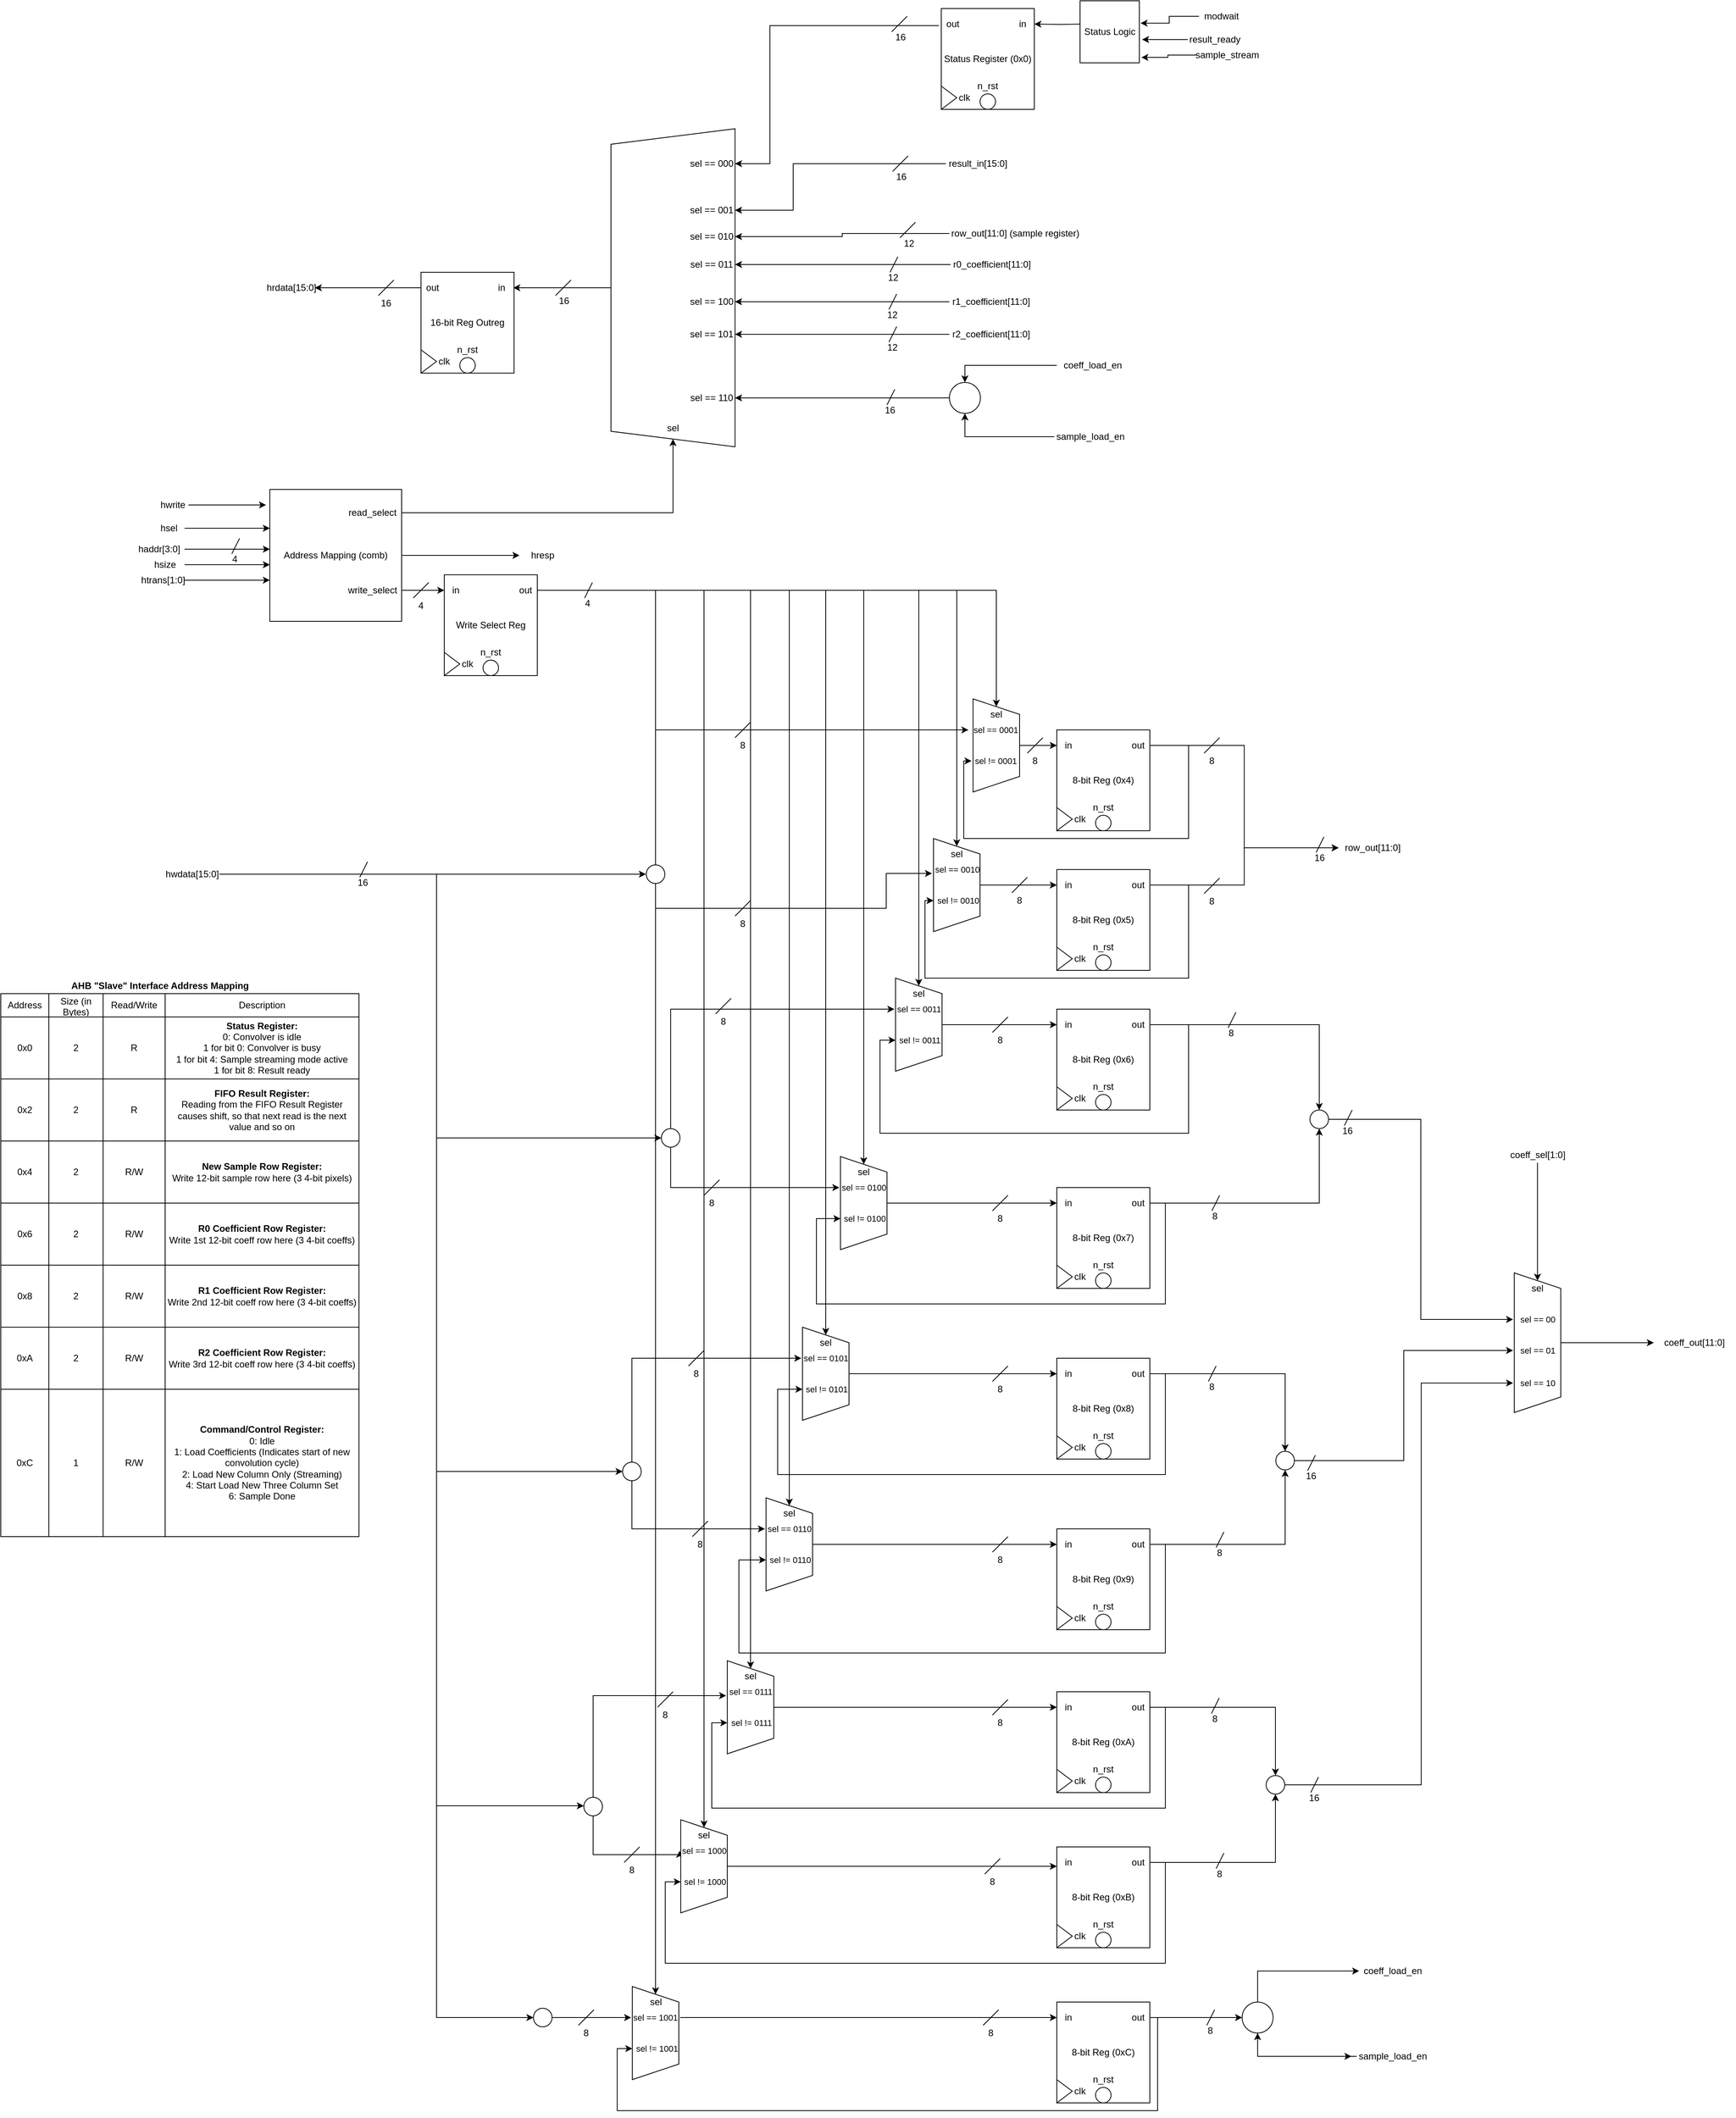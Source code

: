 <mxfile version="14.5.10" type="device"><diagram id="Am9OchZ-VjJOeIYx4RyU" name="Page-1"><mxGraphModel dx="1895" dy="1852" grid="1" gridSize="10" guides="1" tooltips="1" connect="1" arrows="1" fold="1" page="1" pageScale="1" pageWidth="850" pageHeight="1100" math="0" shadow="0"><root><mxCell id="0"/><mxCell id="1" parent="0"/><mxCell id="e1Wro5AN2KTRDH-CpV5o-2" style="edgeStyle=orthogonalEdgeStyle;rounded=0;orthogonalLoop=1;jettySize=auto;html=1;entryX=1;entryY=0.5;entryDx=0;entryDy=0;" parent="1" target="e1Wro5AN2KTRDH-CpV5o-113" edge="1"><mxGeometry relative="1" as="geometry"><mxPoint x="1316.06" y="-220.02" as="targetPoint"/><mxPoint x="1139" y="-220" as="sourcePoint"/></mxGeometry></mxCell><mxCell id="e1Wro5AN2KTRDH-CpV5o-3" style="edgeStyle=orthogonalEdgeStyle;rounded=0;orthogonalLoop=1;jettySize=auto;html=1;entryX=0;entryY=0.5;entryDx=0;entryDy=0;exitX=1;exitY=0.5;exitDx=0;exitDy=0;" parent="1" source="e1Wro5AN2KTRDH-CpV5o-32" target="e1Wro5AN2KTRDH-CpV5o-4" edge="1"><mxGeometry relative="1" as="geometry"><mxPoint x="780" y="122" as="sourcePoint"/></mxGeometry></mxCell><mxCell id="e1Wro5AN2KTRDH-CpV5o-4" value="hresp" style="text;html=1;strokeColor=none;fillColor=none;align=center;verticalAlign=middle;whiteSpace=wrap;rounded=0;" parent="1" vertex="1"><mxGeometry x="407" y="455" width="60" height="20" as="geometry"/></mxCell><mxCell id="e1Wro5AN2KTRDH-CpV5o-5" style="edgeStyle=orthogonalEdgeStyle;rounded=0;orthogonalLoop=1;jettySize=auto;html=1;entryX=0;entryY=0.5;entryDx=0;entryDy=0;" parent="1" source="e1Wro5AN2KTRDH-CpV5o-6" edge="1"><mxGeometry relative="1" as="geometry"><mxPoint x="85" y="430" as="targetPoint"/></mxGeometry></mxCell><mxCell id="e1Wro5AN2KTRDH-CpV5o-6" value="hsel" style="text;html=1;strokeColor=none;fillColor=none;align=center;verticalAlign=middle;whiteSpace=wrap;rounded=0;" parent="1" vertex="1"><mxGeometry x="-65" y="420" width="40" height="20" as="geometry"/></mxCell><mxCell id="e1Wro5AN2KTRDH-CpV5o-7" style="edgeStyle=orthogonalEdgeStyle;rounded=0;orthogonalLoop=1;jettySize=auto;html=1;entryX=0;entryY=0.567;entryDx=0;entryDy=0;entryPerimeter=0;" parent="1" source="e1Wro5AN2KTRDH-CpV5o-8" edge="1"><mxGeometry relative="1" as="geometry"><mxPoint x="85" y="457.06" as="targetPoint"/></mxGeometry></mxCell><mxCell id="e1Wro5AN2KTRDH-CpV5o-8" value="haddr[3:0]" style="text;html=1;strokeColor=none;fillColor=none;align=center;verticalAlign=middle;whiteSpace=wrap;rounded=0;" parent="1" vertex="1"><mxGeometry x="-90" y="447" width="65" height="20" as="geometry"/></mxCell><mxCell id="e1Wro5AN2KTRDH-CpV5o-9" style="edgeStyle=orthogonalEdgeStyle;rounded=0;orthogonalLoop=1;jettySize=auto;html=1;entryX=0;entryY=0.5;entryDx=0;entryDy=0;" parent="1" source="e1Wro5AN2KTRDH-CpV5o-10" edge="1"><mxGeometry relative="1" as="geometry"><mxPoint x="85" y="477" as="targetPoint"/></mxGeometry></mxCell><mxCell id="e1Wro5AN2KTRDH-CpV5o-10" value="hsize" style="text;html=1;strokeColor=none;fillColor=none;align=center;verticalAlign=middle;whiteSpace=wrap;rounded=0;" parent="1" vertex="1"><mxGeometry x="-75" y="467" width="50" height="20" as="geometry"/></mxCell><mxCell id="e1Wro5AN2KTRDH-CpV5o-11" style="edgeStyle=orthogonalEdgeStyle;rounded=0;orthogonalLoop=1;jettySize=auto;html=1;entryX=-0.029;entryY=0.118;entryDx=0;entryDy=0;entryPerimeter=0;" parent="1" source="e1Wro5AN2KTRDH-CpV5o-12" target="e1Wro5AN2KTRDH-CpV5o-32" edge="1"><mxGeometry relative="1" as="geometry"/></mxCell><mxCell id="e1Wro5AN2KTRDH-CpV5o-12" value="hwrite" style="text;html=1;strokeColor=none;fillColor=none;align=center;verticalAlign=middle;whiteSpace=wrap;rounded=0;" parent="1" vertex="1"><mxGeometry x="-60" y="390" width="40" height="20" as="geometry"/></mxCell><mxCell id="e1Wro5AN2KTRDH-CpV5o-13" style="edgeStyle=orthogonalEdgeStyle;rounded=0;orthogonalLoop=1;jettySize=auto;html=1;" parent="1" edge="1"><mxGeometry relative="1" as="geometry"><Array as="points"><mxPoint x="330.5" y="876"/><mxPoint x="330.5" y="876"/></Array><mxPoint x="25.5" y="876" as="sourcePoint"/><mxPoint x="570" y="876" as="targetPoint"/></mxGeometry></mxCell><mxCell id="e1Wro5AN2KTRDH-CpV5o-14" style="edgeStyle=orthogonalEdgeStyle;rounded=0;orthogonalLoop=1;jettySize=auto;html=1;" parent="1" source="e1Wro5AN2KTRDH-CpV5o-19" edge="1"><mxGeometry relative="1" as="geometry"><mxPoint x="590" y="1216" as="targetPoint"/><Array as="points"><mxPoint x="300" y="876"/><mxPoint x="300" y="1216"/></Array></mxGeometry></mxCell><mxCell id="e1Wro5AN2KTRDH-CpV5o-15" style="edgeStyle=orthogonalEdgeStyle;rounded=0;orthogonalLoop=1;jettySize=auto;html=1;" parent="1" source="e1Wro5AN2KTRDH-CpV5o-19" edge="1"><mxGeometry relative="1" as="geometry"><mxPoint x="540" y="1646" as="targetPoint"/><Array as="points"><mxPoint x="300" y="876"/><mxPoint x="300" y="1646"/></Array></mxGeometry></mxCell><mxCell id="e1Wro5AN2KTRDH-CpV5o-16" style="edgeStyle=orthogonalEdgeStyle;rounded=0;orthogonalLoop=1;jettySize=auto;html=1;" parent="1" source="e1Wro5AN2KTRDH-CpV5o-19" edge="1"><mxGeometry relative="1" as="geometry"><mxPoint x="490" y="2077" as="targetPoint"/><Array as="points"><mxPoint x="300" y="876"/><mxPoint x="300" y="2077"/></Array></mxGeometry></mxCell><mxCell id="e1Wro5AN2KTRDH-CpV5o-17" style="edgeStyle=orthogonalEdgeStyle;rounded=0;orthogonalLoop=1;jettySize=auto;html=1;entryX=0;entryY=0.5;entryDx=0;entryDy=0;" parent="1" source="e1Wro5AN2KTRDH-CpV5o-19" target="e1Wro5AN2KTRDH-CpV5o-261" edge="1"><mxGeometry relative="1" as="geometry"><mxPoint x="420" y="2495" as="targetPoint"/><Array as="points"><mxPoint x="300" y="876"/><mxPoint x="300" y="2350"/></Array></mxGeometry></mxCell><mxCell id="e1Wro5AN2KTRDH-CpV5o-19" value="hwdata[15:0]" style="text;html=1;strokeColor=none;fillColor=none;align=center;verticalAlign=middle;whiteSpace=wrap;rounded=0;" parent="1" vertex="1"><mxGeometry x="-50" y="866" width="70" height="20" as="geometry"/></mxCell><mxCell id="e1Wro5AN2KTRDH-CpV5o-20" style="edgeStyle=orthogonalEdgeStyle;rounded=0;orthogonalLoop=1;jettySize=auto;html=1;entryX=0.5;entryY=0;entryDx=0;entryDy=0;exitX=1;exitY=0.5;exitDx=0;exitDy=0;" parent="1" source="e1Wro5AN2KTRDH-CpV5o-58" target="e1Wro5AN2KTRDH-CpV5o-318" edge="1"><mxGeometry relative="1" as="geometry"><mxPoint x="1315" y="1070" as="sourcePoint"/><mxPoint x="1355" y="1070" as="targetPoint"/></mxGeometry></mxCell><mxCell id="e1Wro5AN2KTRDH-CpV5o-21" value="row_out[11:0]" style="text;html=1;strokeColor=none;fillColor=none;align=center;verticalAlign=middle;whiteSpace=wrap;rounded=0;" parent="1" vertex="1"><mxGeometry x="1463.5" y="832" width="86.5" height="20" as="geometry"/></mxCell><mxCell id="e1Wro5AN2KTRDH-CpV5o-23" value="" style="endArrow=none;html=1;" parent="1" edge="1"><mxGeometry width="50" height="50" relative="1" as="geometry"><mxPoint x="1321" y="1074" as="sourcePoint"/><mxPoint x="1331" y="1054" as="targetPoint"/></mxGeometry></mxCell><mxCell id="e1Wro5AN2KTRDH-CpV5o-24" value="8" style="text;html=1;strokeColor=none;fillColor=none;align=center;verticalAlign=middle;whiteSpace=wrap;rounded=0;" parent="1" vertex="1"><mxGeometry x="1320" y="1076" width="10" height="10" as="geometry"/></mxCell><mxCell id="e1Wro5AN2KTRDH-CpV5o-25" value="" style="endArrow=none;html=1;" parent="1" edge="1"><mxGeometry width="50" height="50" relative="1" as="geometry"><mxPoint x="1434.5" y="848" as="sourcePoint"/><mxPoint x="1444.5" y="828" as="targetPoint"/></mxGeometry></mxCell><mxCell id="e1Wro5AN2KTRDH-CpV5o-26" value="16" style="text;html=1;strokeColor=none;fillColor=none;align=center;verticalAlign=middle;whiteSpace=wrap;rounded=0;" parent="1" vertex="1"><mxGeometry x="1433.5" y="850" width="10" height="10" as="geometry"/></mxCell><mxCell id="e1Wro5AN2KTRDH-CpV5o-27" value="" style="endArrow=none;html=1;" parent="1" edge="1"><mxGeometry width="50" height="50" relative="1" as="geometry"><mxPoint x="36" y="463" as="sourcePoint"/><mxPoint x="46" y="443" as="targetPoint"/></mxGeometry></mxCell><mxCell id="e1Wro5AN2KTRDH-CpV5o-28" value="4" style="text;html=1;strokeColor=none;fillColor=none;align=center;verticalAlign=middle;whiteSpace=wrap;rounded=0;" parent="1" vertex="1"><mxGeometry x="35" y="465" width="10" height="10" as="geometry"/></mxCell><mxCell id="e1Wro5AN2KTRDH-CpV5o-29" value="" style="endArrow=none;html=1;" parent="1" edge="1"><mxGeometry width="50" height="50" relative="1" as="geometry"><mxPoint x="201" y="880" as="sourcePoint"/><mxPoint x="211" y="860" as="targetPoint"/></mxGeometry></mxCell><mxCell id="e1Wro5AN2KTRDH-CpV5o-30" value="16" style="text;html=1;strokeColor=none;fillColor=none;align=center;verticalAlign=middle;whiteSpace=wrap;rounded=0;" parent="1" vertex="1"><mxGeometry x="200" y="882" width="10" height="10" as="geometry"/></mxCell><mxCell id="e1Wro5AN2KTRDH-CpV5o-32" value="Address Mapping (comb)" style="rounded=0;whiteSpace=wrap;html=1;" parent="1" vertex="1"><mxGeometry x="85" y="380" width="170" height="170" as="geometry"/></mxCell><mxCell id="e1Wro5AN2KTRDH-CpV5o-33" value="8-bit Reg (0x4)" style="rounded=0;whiteSpace=wrap;html=1;" parent="1" vertex="1"><mxGeometry x="1100" y="690" width="120" height="130" as="geometry"/></mxCell><mxCell id="e1Wro5AN2KTRDH-CpV5o-34" value="" style="triangle;whiteSpace=wrap;html=1;" parent="1" vertex="1"><mxGeometry x="1100" y="790" width="20" height="30" as="geometry"/></mxCell><mxCell id="e1Wro5AN2KTRDH-CpV5o-35" value="" style="ellipse;whiteSpace=wrap;html=1;aspect=fixed;" parent="1" vertex="1"><mxGeometry x="1150" y="800" width="20" height="20" as="geometry"/></mxCell><mxCell id="e1Wro5AN2KTRDH-CpV5o-36" value="clk" style="text;html=1;strokeColor=none;fillColor=none;align=center;verticalAlign=middle;whiteSpace=wrap;rounded=0;" parent="1" vertex="1"><mxGeometry x="1120" y="795" width="20" height="20" as="geometry"/></mxCell><mxCell id="e1Wro5AN2KTRDH-CpV5o-37" value="n_rst" style="text;html=1;strokeColor=none;fillColor=none;align=center;verticalAlign=middle;whiteSpace=wrap;rounded=0;" parent="1" vertex="1"><mxGeometry x="1140" y="780" width="40" height="20" as="geometry"/></mxCell><mxCell id="e1Wro5AN2KTRDH-CpV5o-38" value="in" style="text;html=1;strokeColor=none;fillColor=none;align=center;verticalAlign=middle;whiteSpace=wrap;rounded=0;" parent="1" vertex="1"><mxGeometry x="1100" y="700" width="30" height="20" as="geometry"/></mxCell><mxCell id="e1Wro5AN2KTRDH-CpV5o-39" style="edgeStyle=orthogonalEdgeStyle;rounded=0;orthogonalLoop=1;jettySize=auto;html=1;entryX=0;entryY=0.5;entryDx=0;entryDy=0;" parent="1" source="e1Wro5AN2KTRDH-CpV5o-41" target="e1Wro5AN2KTRDH-CpV5o-68" edge="1"><mxGeometry relative="1" as="geometry"><Array as="points"><mxPoint x="1270" y="710"/><mxPoint x="1270" y="830"/><mxPoint x="980" y="830"/><mxPoint x="980" y="730"/></Array></mxGeometry></mxCell><mxCell id="e1Wro5AN2KTRDH-CpV5o-40" style="edgeStyle=orthogonalEdgeStyle;rounded=0;orthogonalLoop=1;jettySize=auto;html=1;entryX=0;entryY=0.5;entryDx=0;entryDy=0;" parent="1" source="e1Wro5AN2KTRDH-CpV5o-41" target="e1Wro5AN2KTRDH-CpV5o-21" edge="1"><mxGeometry relative="1" as="geometry"/></mxCell><mxCell id="e1Wro5AN2KTRDH-CpV5o-41" value="out" style="text;html=1;strokeColor=none;fillColor=none;align=center;verticalAlign=middle;whiteSpace=wrap;rounded=0;" parent="1" vertex="1"><mxGeometry x="1190" y="700" width="30" height="20" as="geometry"/></mxCell><mxCell id="e1Wro5AN2KTRDH-CpV5o-42" value="8-bit Reg (0x5)" style="rounded=0;whiteSpace=wrap;html=1;" parent="1" vertex="1"><mxGeometry x="1100" y="870" width="120" height="130" as="geometry"/></mxCell><mxCell id="e1Wro5AN2KTRDH-CpV5o-43" value="" style="triangle;whiteSpace=wrap;html=1;" parent="1" vertex="1"><mxGeometry x="1100" y="970" width="20" height="30" as="geometry"/></mxCell><mxCell id="e1Wro5AN2KTRDH-CpV5o-44" value="" style="ellipse;whiteSpace=wrap;html=1;aspect=fixed;" parent="1" vertex="1"><mxGeometry x="1150" y="980" width="20" height="20" as="geometry"/></mxCell><mxCell id="e1Wro5AN2KTRDH-CpV5o-45" value="clk" style="text;html=1;strokeColor=none;fillColor=none;align=center;verticalAlign=middle;whiteSpace=wrap;rounded=0;" parent="1" vertex="1"><mxGeometry x="1120" y="975" width="20" height="20" as="geometry"/></mxCell><mxCell id="e1Wro5AN2KTRDH-CpV5o-46" value="n_rst" style="text;html=1;strokeColor=none;fillColor=none;align=center;verticalAlign=middle;whiteSpace=wrap;rounded=0;" parent="1" vertex="1"><mxGeometry x="1140" y="960" width="40" height="20" as="geometry"/></mxCell><mxCell id="e1Wro5AN2KTRDH-CpV5o-47" value="in" style="text;html=1;strokeColor=none;fillColor=none;align=center;verticalAlign=middle;whiteSpace=wrap;rounded=0;" parent="1" vertex="1"><mxGeometry x="1100" y="880" width="30" height="20" as="geometry"/></mxCell><mxCell id="e1Wro5AN2KTRDH-CpV5o-48" style="edgeStyle=orthogonalEdgeStyle;rounded=0;orthogonalLoop=1;jettySize=auto;html=1;entryX=0;entryY=0.5;entryDx=0;entryDy=0;" parent="1" source="e1Wro5AN2KTRDH-CpV5o-50" target="e1Wro5AN2KTRDH-CpV5o-73" edge="1"><mxGeometry relative="1" as="geometry"><Array as="points"><mxPoint x="1270" y="890"/><mxPoint x="1270" y="1010"/><mxPoint x="930" y="1010"/><mxPoint x="930" y="910"/></Array></mxGeometry></mxCell><mxCell id="e1Wro5AN2KTRDH-CpV5o-49" style="edgeStyle=orthogonalEdgeStyle;rounded=0;orthogonalLoop=1;jettySize=auto;html=1;entryX=0;entryY=0.5;entryDx=0;entryDy=0;" parent="1" source="e1Wro5AN2KTRDH-CpV5o-50" target="e1Wro5AN2KTRDH-CpV5o-21" edge="1"><mxGeometry relative="1" as="geometry"/></mxCell><mxCell id="e1Wro5AN2KTRDH-CpV5o-50" value="out" style="text;html=1;strokeColor=none;fillColor=none;align=center;verticalAlign=middle;whiteSpace=wrap;rounded=0;" parent="1" vertex="1"><mxGeometry x="1190" y="880" width="30" height="20" as="geometry"/></mxCell><mxCell id="e1Wro5AN2KTRDH-CpV5o-51" value="8-bit Reg (0x6)" style="rounded=0;whiteSpace=wrap;html=1;" parent="1" vertex="1"><mxGeometry x="1100" y="1050" width="120" height="130" as="geometry"/></mxCell><mxCell id="e1Wro5AN2KTRDH-CpV5o-52" value="" style="triangle;whiteSpace=wrap;html=1;" parent="1" vertex="1"><mxGeometry x="1100" y="1150" width="20" height="30" as="geometry"/></mxCell><mxCell id="e1Wro5AN2KTRDH-CpV5o-53" value="" style="ellipse;whiteSpace=wrap;html=1;aspect=fixed;" parent="1" vertex="1"><mxGeometry x="1150" y="1160" width="20" height="20" as="geometry"/></mxCell><mxCell id="e1Wro5AN2KTRDH-CpV5o-54" value="clk" style="text;html=1;strokeColor=none;fillColor=none;align=center;verticalAlign=middle;whiteSpace=wrap;rounded=0;" parent="1" vertex="1"><mxGeometry x="1120" y="1155" width="20" height="20" as="geometry"/></mxCell><mxCell id="e1Wro5AN2KTRDH-CpV5o-55" value="n_rst" style="text;html=1;strokeColor=none;fillColor=none;align=center;verticalAlign=middle;whiteSpace=wrap;rounded=0;" parent="1" vertex="1"><mxGeometry x="1140" y="1140" width="40" height="20" as="geometry"/></mxCell><mxCell id="e1Wro5AN2KTRDH-CpV5o-56" value="in" style="text;html=1;strokeColor=none;fillColor=none;align=center;verticalAlign=middle;whiteSpace=wrap;rounded=0;" parent="1" vertex="1"><mxGeometry x="1100" y="1060" width="30" height="20" as="geometry"/></mxCell><mxCell id="e1Wro5AN2KTRDH-CpV5o-57" style="edgeStyle=orthogonalEdgeStyle;rounded=0;orthogonalLoop=1;jettySize=auto;html=1;entryX=0;entryY=0.5;entryDx=0;entryDy=0;" parent="1" source="e1Wro5AN2KTRDH-CpV5o-58" target="e1Wro5AN2KTRDH-CpV5o-78" edge="1"><mxGeometry relative="1" as="geometry"><Array as="points"><mxPoint x="1270" y="1070"/><mxPoint x="1270" y="1210"/><mxPoint x="872" y="1210"/><mxPoint x="872" y="1090"/></Array></mxGeometry></mxCell><mxCell id="e1Wro5AN2KTRDH-CpV5o-58" value="out" style="text;html=1;strokeColor=none;fillColor=none;align=center;verticalAlign=middle;whiteSpace=wrap;rounded=0;" parent="1" vertex="1"><mxGeometry x="1190" y="1060" width="30" height="20" as="geometry"/></mxCell><mxCell id="e1Wro5AN2KTRDH-CpV5o-59" style="edgeStyle=orthogonalEdgeStyle;rounded=0;orthogonalLoop=1;jettySize=auto;html=1;entryX=0;entryY=0.5;entryDx=0;entryDy=0;" parent="1" source="e1Wro5AN2KTRDH-CpV5o-60" target="e1Wro5AN2KTRDH-CpV5o-38" edge="1"><mxGeometry relative="1" as="geometry"/></mxCell><mxCell id="e1Wro5AN2KTRDH-CpV5o-60" value="" style="shape=trapezoid;perimeter=trapezoidPerimeter;whiteSpace=wrap;html=1;fixedSize=1;rotation=90;" parent="1" vertex="1"><mxGeometry x="962" y="680" width="120" height="60" as="geometry"/></mxCell><mxCell id="e1Wro5AN2KTRDH-CpV5o-61" style="edgeStyle=orthogonalEdgeStyle;rounded=0;orthogonalLoop=1;jettySize=auto;html=1;entryX=0;entryY=0.5;entryDx=0;entryDy=0;exitX=1;exitY=0.5;exitDx=0;exitDy=0;" parent="1" source="e1Wro5AN2KTRDH-CpV5o-140" target="e1Wro5AN2KTRDH-CpV5o-60" edge="1"><mxGeometry relative="1" as="geometry"><mxPoint x="330" y="510" as="sourcePoint"/></mxGeometry></mxCell><mxCell id="e1Wro5AN2KTRDH-CpV5o-62" style="edgeStyle=orthogonalEdgeStyle;rounded=0;orthogonalLoop=1;jettySize=auto;html=1;exitX=1;exitY=0.5;exitDx=0;exitDy=0;" parent="1" source="e1Wro5AN2KTRDH-CpV5o-140" target="e1Wro5AN2KTRDH-CpV5o-70" edge="1"><mxGeometry relative="1" as="geometry"><mxPoint x="330" y="510" as="sourcePoint"/></mxGeometry></mxCell><mxCell id="e1Wro5AN2KTRDH-CpV5o-63" style="edgeStyle=orthogonalEdgeStyle;rounded=0;orthogonalLoop=1;jettySize=auto;html=1;exitX=1;exitY=0.5;exitDx=0;exitDy=0;" parent="1" source="e1Wro5AN2KTRDH-CpV5o-140" target="e1Wro5AN2KTRDH-CpV5o-75" edge="1"><mxGeometry relative="1" as="geometry"><mxPoint x="450" y="510" as="sourcePoint"/></mxGeometry></mxCell><mxCell id="e1Wro5AN2KTRDH-CpV5o-64" style="edgeStyle=orthogonalEdgeStyle;rounded=0;orthogonalLoop=1;jettySize=auto;html=1;entryX=0;entryY=0.5;entryDx=0;entryDy=0;" parent="1" source="e1Wro5AN2KTRDH-CpV5o-65" target="e1Wro5AN2KTRDH-CpV5o-132" edge="1"><mxGeometry relative="1" as="geometry"/></mxCell><mxCell id="e1Wro5AN2KTRDH-CpV5o-65" value="write_select" style="text;html=1;strokeColor=none;fillColor=none;align=center;verticalAlign=middle;whiteSpace=wrap;rounded=0;" parent="1" vertex="1"><mxGeometry x="180" y="500" width="75" height="20" as="geometry"/></mxCell><mxCell id="e1Wro5AN2KTRDH-CpV5o-66" value="sel" style="text;html=1;strokeColor=none;fillColor=none;align=center;verticalAlign=middle;whiteSpace=wrap;rounded=0;" parent="1" vertex="1"><mxGeometry x="1007" y="660" width="30" height="20" as="geometry"/></mxCell><mxCell id="e1Wro5AN2KTRDH-CpV5o-67" value="&lt;font style=&quot;font-size: 11px&quot;&gt;sel == 0001&lt;/font&gt;" style="text;html=1;strokeColor=none;fillColor=none;align=center;verticalAlign=middle;whiteSpace=wrap;rounded=0;" parent="1" vertex="1"><mxGeometry x="986" y="680" width="71" height="20" as="geometry"/></mxCell><mxCell id="e1Wro5AN2KTRDH-CpV5o-68" value="&lt;font style=&quot;font-size: 11px&quot;&gt;sel != 0001&lt;/font&gt;" style="text;html=1;strokeColor=none;fillColor=none;align=center;verticalAlign=middle;whiteSpace=wrap;rounded=0;" parent="1" vertex="1"><mxGeometry x="990" y="720" width="63" height="20" as="geometry"/></mxCell><mxCell id="e1Wro5AN2KTRDH-CpV5o-69" style="edgeStyle=orthogonalEdgeStyle;rounded=0;orthogonalLoop=1;jettySize=auto;html=1;entryX=0;entryY=0.5;entryDx=0;entryDy=0;" parent="1" source="e1Wro5AN2KTRDH-CpV5o-70" target="e1Wro5AN2KTRDH-CpV5o-47" edge="1"><mxGeometry relative="1" as="geometry"/></mxCell><mxCell id="e1Wro5AN2KTRDH-CpV5o-70" value="" style="shape=trapezoid;perimeter=trapezoidPerimeter;whiteSpace=wrap;html=1;fixedSize=1;rotation=90;" parent="1" vertex="1"><mxGeometry x="911" y="860" width="120" height="60" as="geometry"/></mxCell><mxCell id="e1Wro5AN2KTRDH-CpV5o-71" value="sel" style="text;html=1;strokeColor=none;fillColor=none;align=center;verticalAlign=middle;whiteSpace=wrap;rounded=0;" parent="1" vertex="1"><mxGeometry x="956" y="840" width="30" height="20" as="geometry"/></mxCell><mxCell id="e1Wro5AN2KTRDH-CpV5o-72" value="&lt;font style=&quot;font-size: 11px&quot;&gt;sel == 0010&lt;/font&gt;" style="text;html=1;strokeColor=none;fillColor=none;align=center;verticalAlign=middle;whiteSpace=wrap;rounded=0;" parent="1" vertex="1"><mxGeometry x="939" y="860" width="66" height="20" as="geometry"/></mxCell><mxCell id="e1Wro5AN2KTRDH-CpV5o-73" value="&lt;font style=&quot;font-size: 11px&quot;&gt;sel != 0010&lt;/font&gt;" style="text;html=1;strokeColor=none;fillColor=none;align=center;verticalAlign=middle;whiteSpace=wrap;rounded=0;" parent="1" vertex="1"><mxGeometry x="941" y="900" width="64" height="20" as="geometry"/></mxCell><mxCell id="e1Wro5AN2KTRDH-CpV5o-74" style="edgeStyle=orthogonalEdgeStyle;rounded=0;orthogonalLoop=1;jettySize=auto;html=1;entryX=0;entryY=0.5;entryDx=0;entryDy=0;" parent="1" source="e1Wro5AN2KTRDH-CpV5o-75" target="e1Wro5AN2KTRDH-CpV5o-56" edge="1"><mxGeometry relative="1" as="geometry"/></mxCell><mxCell id="e1Wro5AN2KTRDH-CpV5o-75" value="" style="shape=trapezoid;perimeter=trapezoidPerimeter;whiteSpace=wrap;html=1;fixedSize=1;rotation=90;" parent="1" vertex="1"><mxGeometry x="862" y="1040" width="120" height="60" as="geometry"/></mxCell><mxCell id="e1Wro5AN2KTRDH-CpV5o-76" value="sel" style="text;html=1;strokeColor=none;fillColor=none;align=center;verticalAlign=middle;whiteSpace=wrap;rounded=0;" parent="1" vertex="1"><mxGeometry x="907" y="1020" width="30" height="20" as="geometry"/></mxCell><mxCell id="e1Wro5AN2KTRDH-CpV5o-77" value="&lt;font style=&quot;font-size: 11px&quot;&gt;sel == 0011&lt;/font&gt;" style="text;html=1;strokeColor=none;fillColor=none;align=center;verticalAlign=middle;whiteSpace=wrap;rounded=0;" parent="1" vertex="1"><mxGeometry x="890.5" y="1040" width="63" height="20" as="geometry"/></mxCell><mxCell id="e1Wro5AN2KTRDH-CpV5o-78" value="&lt;font style=&quot;font-size: 11px&quot;&gt;sel != 0011&lt;/font&gt;" style="text;html=1;strokeColor=none;fillColor=none;align=center;verticalAlign=middle;whiteSpace=wrap;rounded=0;" parent="1" vertex="1"><mxGeometry x="892" y="1080" width="63" height="20" as="geometry"/></mxCell><mxCell id="e1Wro5AN2KTRDH-CpV5o-79" value="" style="endArrow=none;html=1;" parent="1" edge="1"><mxGeometry width="50" height="50" relative="1" as="geometry"><mxPoint x="1062" y="720" as="sourcePoint"/><mxPoint x="1082" y="700" as="targetPoint"/></mxGeometry></mxCell><mxCell id="e1Wro5AN2KTRDH-CpV5o-80" value="8" style="text;html=1;strokeColor=none;fillColor=none;align=center;verticalAlign=middle;whiteSpace=wrap;rounded=0;" parent="1" vertex="1"><mxGeometry x="1062.0" y="720" width="20" height="20" as="geometry"/></mxCell><mxCell id="e1Wro5AN2KTRDH-CpV5o-81" value="" style="endArrow=none;html=1;" parent="1" edge="1"><mxGeometry width="50" height="50" relative="1" as="geometry"><mxPoint x="1017" y="1080" as="sourcePoint"/><mxPoint x="1037" y="1060" as="targetPoint"/></mxGeometry></mxCell><mxCell id="e1Wro5AN2KTRDH-CpV5o-82" value="8" style="text;html=1;strokeColor=none;fillColor=none;align=center;verticalAlign=middle;whiteSpace=wrap;rounded=0;" parent="1" vertex="1"><mxGeometry x="1017.0" y="1080" width="20" height="20" as="geometry"/></mxCell><mxCell id="e1Wro5AN2KTRDH-CpV5o-83" value="" style="endArrow=none;html=1;" parent="1" edge="1"><mxGeometry width="50" height="50" relative="1" as="geometry"><mxPoint x="1042" y="900" as="sourcePoint"/><mxPoint x="1062" y="880" as="targetPoint"/></mxGeometry></mxCell><mxCell id="e1Wro5AN2KTRDH-CpV5o-84" value="8" style="text;html=1;strokeColor=none;fillColor=none;align=center;verticalAlign=middle;whiteSpace=wrap;rounded=0;" parent="1" vertex="1"><mxGeometry x="1042.0" y="900" width="20" height="20" as="geometry"/></mxCell><mxCell id="e1Wro5AN2KTRDH-CpV5o-85" value="" style="endArrow=none;html=1;" parent="1" edge="1"><mxGeometry width="50" height="50" relative="1" as="geometry"><mxPoint x="1290" y="720" as="sourcePoint"/><mxPoint x="1310" y="700" as="targetPoint"/></mxGeometry></mxCell><mxCell id="e1Wro5AN2KTRDH-CpV5o-86" value="8" style="text;html=1;strokeColor=none;fillColor=none;align=center;verticalAlign=middle;whiteSpace=wrap;rounded=0;" parent="1" vertex="1"><mxGeometry x="1290.0" y="720" width="20" height="20" as="geometry"/></mxCell><mxCell id="e1Wro5AN2KTRDH-CpV5o-87" value="" style="endArrow=none;html=1;" parent="1" edge="1"><mxGeometry width="50" height="50" relative="1" as="geometry"><mxPoint x="1290" y="901" as="sourcePoint"/><mxPoint x="1310" y="881" as="targetPoint"/></mxGeometry></mxCell><mxCell id="e1Wro5AN2KTRDH-CpV5o-88" value="8" style="text;html=1;strokeColor=none;fillColor=none;align=center;verticalAlign=middle;whiteSpace=wrap;rounded=0;" parent="1" vertex="1"><mxGeometry x="1290.0" y="901" width="20" height="20" as="geometry"/></mxCell><mxCell id="e1Wro5AN2KTRDH-CpV5o-89" value="" style="endArrow=none;html=1;" parent="1" edge="1"><mxGeometry width="50" height="50" relative="1" as="geometry"><mxPoint x="270" y="520" as="sourcePoint"/><mxPoint x="290" y="500" as="targetPoint"/></mxGeometry></mxCell><mxCell id="e1Wro5AN2KTRDH-CpV5o-90" value="4" style="text;html=1;strokeColor=none;fillColor=none;align=center;verticalAlign=middle;whiteSpace=wrap;rounded=0;" parent="1" vertex="1"><mxGeometry x="270.0" y="520" width="20" height="20" as="geometry"/></mxCell><mxCell id="e1Wro5AN2KTRDH-CpV5o-91" value="16-bit Reg Outreg" style="rounded=0;whiteSpace=wrap;html=1;" parent="1" vertex="1"><mxGeometry x="280" y="100" width="120" height="130" as="geometry"/></mxCell><mxCell id="e1Wro5AN2KTRDH-CpV5o-92" value="" style="triangle;whiteSpace=wrap;html=1;" parent="1" vertex="1"><mxGeometry x="280" y="200" width="20" height="30" as="geometry"/></mxCell><mxCell id="e1Wro5AN2KTRDH-CpV5o-93" value="" style="ellipse;whiteSpace=wrap;html=1;aspect=fixed;" parent="1" vertex="1"><mxGeometry x="330" y="210" width="20" height="20" as="geometry"/></mxCell><mxCell id="e1Wro5AN2KTRDH-CpV5o-94" value="clk" style="text;html=1;strokeColor=none;fillColor=none;align=center;verticalAlign=middle;whiteSpace=wrap;rounded=0;" parent="1" vertex="1"><mxGeometry x="300" y="205" width="20" height="20" as="geometry"/></mxCell><mxCell id="e1Wro5AN2KTRDH-CpV5o-95" value="n_rst" style="text;html=1;strokeColor=none;fillColor=none;align=center;verticalAlign=middle;whiteSpace=wrap;rounded=0;" parent="1" vertex="1"><mxGeometry x="320" y="190" width="40" height="20" as="geometry"/></mxCell><mxCell id="e1Wro5AN2KTRDH-CpV5o-96" value="in" style="text;html=1;strokeColor=none;fillColor=none;align=center;verticalAlign=middle;whiteSpace=wrap;rounded=0;" parent="1" vertex="1"><mxGeometry x="369" y="110" width="30" height="20" as="geometry"/></mxCell><mxCell id="e1Wro5AN2KTRDH-CpV5o-97" style="edgeStyle=orthogonalEdgeStyle;rounded=0;orthogonalLoop=1;jettySize=auto;html=1;" parent="1" source="e1Wro5AN2KTRDH-CpV5o-98" edge="1"><mxGeometry relative="1" as="geometry"><mxPoint x="143" y="120" as="targetPoint"/></mxGeometry></mxCell><mxCell id="e1Wro5AN2KTRDH-CpV5o-98" value="out" style="text;html=1;strokeColor=none;fillColor=none;align=center;verticalAlign=middle;whiteSpace=wrap;rounded=0;" parent="1" vertex="1"><mxGeometry x="280" y="110" width="30" height="20" as="geometry"/></mxCell><mxCell id="e1Wro5AN2KTRDH-CpV5o-99" value="hrdata[15:0]" style="text;html=1;strokeColor=none;fillColor=none;align=center;verticalAlign=middle;whiteSpace=wrap;rounded=0;" parent="1" vertex="1"><mxGeometry x="78" y="110" width="70" height="20" as="geometry"/></mxCell><mxCell id="e1Wro5AN2KTRDH-CpV5o-100" value="" style="endArrow=none;html=1;" parent="1" edge="1"><mxGeometry width="50" height="50" relative="1" as="geometry"><mxPoint x="225" y="130" as="sourcePoint"/><mxPoint x="245" y="110" as="targetPoint"/></mxGeometry></mxCell><mxCell id="e1Wro5AN2KTRDH-CpV5o-101" value="16" style="text;html=1;strokeColor=none;fillColor=none;align=center;verticalAlign=middle;whiteSpace=wrap;rounded=0;" parent="1" vertex="1"><mxGeometry x="225.0" y="130" width="20" height="20" as="geometry"/></mxCell><mxCell id="e1Wro5AN2KTRDH-CpV5o-102" style="edgeStyle=orthogonalEdgeStyle;rounded=0;orthogonalLoop=1;jettySize=auto;html=1;entryX=1;entryY=0.5;entryDx=0;entryDy=0;" parent="1" source="e1Wro5AN2KTRDH-CpV5o-103" target="e1Wro5AN2KTRDH-CpV5o-96" edge="1"><mxGeometry relative="1" as="geometry"/></mxCell><mxCell id="e1Wro5AN2KTRDH-CpV5o-103" value="" style="shape=trapezoid;perimeter=trapezoidPerimeter;whiteSpace=wrap;html=1;fixedSize=1;rotation=-90;" parent="1" vertex="1"><mxGeometry x="400" y="40" width="410" height="160" as="geometry"/></mxCell><mxCell id="e1Wro5AN2KTRDH-CpV5o-104" style="edgeStyle=orthogonalEdgeStyle;rounded=0;orthogonalLoop=1;jettySize=auto;html=1;entryX=0;entryY=0.5;entryDx=0;entryDy=0;" parent="1" source="e1Wro5AN2KTRDH-CpV5o-105" target="e1Wro5AN2KTRDH-CpV5o-103" edge="1"><mxGeometry relative="1" as="geometry"/></mxCell><mxCell id="e1Wro5AN2KTRDH-CpV5o-105" value="read_select" style="text;html=1;strokeColor=none;fillColor=none;align=center;verticalAlign=middle;whiteSpace=wrap;rounded=0;" parent="1" vertex="1"><mxGeometry x="180" y="400" width="75" height="20" as="geometry"/></mxCell><mxCell id="e1Wro5AN2KTRDH-CpV5o-106" value="sel" style="text;html=1;strokeColor=none;fillColor=none;align=center;verticalAlign=middle;whiteSpace=wrap;rounded=0;" parent="1" vertex="1"><mxGeometry x="585" y="291" width="40" height="20" as="geometry"/></mxCell><mxCell id="e1Wro5AN2KTRDH-CpV5o-107" style="edgeStyle=orthogonalEdgeStyle;rounded=0;orthogonalLoop=1;jettySize=auto;html=1;entryX=1;entryY=0.5;entryDx=0;entryDy=0;exitX=-0.025;exitY=0.169;exitDx=0;exitDy=0;exitPerimeter=0;" parent="1" source="e1Wro5AN2KTRDH-CpV5o-108" target="e1Wro5AN2KTRDH-CpV5o-116" edge="1"><mxGeometry relative="1" as="geometry"><Array as="points"><mxPoint x="730" y="-218"/><mxPoint x="730" y="-40"/></Array></mxGeometry></mxCell><mxCell id="e1Wro5AN2KTRDH-CpV5o-108" value="Status Register (0x0)" style="rounded=0;whiteSpace=wrap;html=1;" parent="1" vertex="1"><mxGeometry x="951" y="-240" width="120" height="130" as="geometry"/></mxCell><mxCell id="e1Wro5AN2KTRDH-CpV5o-109" value="" style="triangle;whiteSpace=wrap;html=1;" parent="1" vertex="1"><mxGeometry x="951" y="-140" width="20" height="30" as="geometry"/></mxCell><mxCell id="e1Wro5AN2KTRDH-CpV5o-110" value="" style="ellipse;whiteSpace=wrap;html=1;aspect=fixed;" parent="1" vertex="1"><mxGeometry x="1001" y="-130" width="20" height="20" as="geometry"/></mxCell><mxCell id="e1Wro5AN2KTRDH-CpV5o-111" value="clk" style="text;html=1;strokeColor=none;fillColor=none;align=center;verticalAlign=middle;whiteSpace=wrap;rounded=0;" parent="1" vertex="1"><mxGeometry x="971" y="-135" width="20" height="20" as="geometry"/></mxCell><mxCell id="e1Wro5AN2KTRDH-CpV5o-112" value="n_rst" style="text;html=1;strokeColor=none;fillColor=none;align=center;verticalAlign=middle;whiteSpace=wrap;rounded=0;" parent="1" vertex="1"><mxGeometry x="991" y="-150" width="40" height="20" as="geometry"/></mxCell><mxCell id="e1Wro5AN2KTRDH-CpV5o-113" value="in" style="text;html=1;strokeColor=none;fillColor=none;align=center;verticalAlign=middle;whiteSpace=wrap;rounded=0;" parent="1" vertex="1"><mxGeometry x="1041" y="-230" width="30" height="20" as="geometry"/></mxCell><mxCell id="e1Wro5AN2KTRDH-CpV5o-114" value="out" style="text;html=1;strokeColor=none;fillColor=none;align=center;verticalAlign=middle;whiteSpace=wrap;rounded=0;" parent="1" vertex="1"><mxGeometry x="951" y="-230" width="30" height="20" as="geometry"/></mxCell><mxCell id="e1Wro5AN2KTRDH-CpV5o-115" value="sel == 110" style="text;html=1;strokeColor=none;fillColor=none;align=center;verticalAlign=middle;whiteSpace=wrap;rounded=0;" parent="1" vertex="1"><mxGeometry x="625" y="252" width="60" height="20" as="geometry"/></mxCell><mxCell id="e1Wro5AN2KTRDH-CpV5o-116" value="sel == 000" style="text;html=1;strokeColor=none;fillColor=none;align=center;verticalAlign=middle;whiteSpace=wrap;rounded=0;" parent="1" vertex="1"><mxGeometry x="625" y="-50" width="60" height="20" as="geometry"/></mxCell><mxCell id="e1Wro5AN2KTRDH-CpV5o-117" value="sel == 001" style="text;html=1;strokeColor=none;fillColor=none;align=center;verticalAlign=middle;whiteSpace=wrap;rounded=0;" parent="1" vertex="1"><mxGeometry x="625" y="10" width="60" height="20" as="geometry"/></mxCell><mxCell id="e1Wro5AN2KTRDH-CpV5o-118" value="sel == 011" style="text;html=1;strokeColor=none;fillColor=none;align=center;verticalAlign=middle;whiteSpace=wrap;rounded=0;" parent="1" vertex="1"><mxGeometry x="625" y="80" width="60" height="20" as="geometry"/></mxCell><mxCell id="e1Wro5AN2KTRDH-CpV5o-119" value="sel == 100" style="text;html=1;strokeColor=none;fillColor=none;align=center;verticalAlign=middle;whiteSpace=wrap;rounded=0;" parent="1" vertex="1"><mxGeometry x="625" y="128" width="60" height="20" as="geometry"/></mxCell><mxCell id="e1Wro5AN2KTRDH-CpV5o-120" value="sel == 101" style="text;html=1;strokeColor=none;fillColor=none;align=center;verticalAlign=middle;whiteSpace=wrap;rounded=0;" parent="1" vertex="1"><mxGeometry x="625" y="170" width="60" height="20" as="geometry"/></mxCell><mxCell id="e1Wro5AN2KTRDH-CpV5o-121" style="edgeStyle=orthogonalEdgeStyle;rounded=0;orthogonalLoop=1;jettySize=auto;html=1;entryX=1;entryY=0.5;entryDx=0;entryDy=0;exitX=0;exitY=0.5;exitDx=0;exitDy=0;" parent="1" source="e1Wro5AN2KTRDH-CpV5o-145" target="e1Wro5AN2KTRDH-CpV5o-117" edge="1"><mxGeometry relative="1" as="geometry"><Array as="points"><mxPoint x="760" y="-40"/><mxPoint x="760" y="20"/></Array><mxPoint x="945.0" y="-68.0" as="sourcePoint"/></mxGeometry></mxCell><mxCell id="e1Wro5AN2KTRDH-CpV5o-122" style="edgeStyle=orthogonalEdgeStyle;rounded=0;orthogonalLoop=1;jettySize=auto;html=1;entryX=1;entryY=0.5;entryDx=0;entryDy=0;" parent="1" source="e1Wro5AN2KTRDH-CpV5o-123" target="e1Wro5AN2KTRDH-CpV5o-118" edge="1"><mxGeometry relative="1" as="geometry"><Array as="points"><mxPoint x="990" y="90"/></Array></mxGeometry></mxCell><mxCell id="e1Wro5AN2KTRDH-CpV5o-123" value="r0_coefficient[11:0]" style="text;html=1;strokeColor=none;fillColor=none;align=center;verticalAlign=middle;whiteSpace=wrap;rounded=0;" parent="1" vertex="1"><mxGeometry x="963" y="80" width="107" height="20" as="geometry"/></mxCell><mxCell id="e1Wro5AN2KTRDH-CpV5o-124" value="" style="endArrow=none;html=1;" parent="1" edge="1"><mxGeometry width="50" height="50" relative="1" as="geometry"><mxPoint x="885" y="100" as="sourcePoint"/><mxPoint x="895" y="80" as="targetPoint"/></mxGeometry></mxCell><mxCell id="e1Wro5AN2KTRDH-CpV5o-125" value="12" style="text;html=1;strokeColor=none;fillColor=none;align=center;verticalAlign=middle;whiteSpace=wrap;rounded=0;" parent="1" vertex="1"><mxGeometry x="884" y="102" width="10" height="10" as="geometry"/></mxCell><mxCell id="e1Wro5AN2KTRDH-CpV5o-126" style="edgeStyle=orthogonalEdgeStyle;rounded=0;orthogonalLoop=1;jettySize=auto;html=1;entryX=0.5;entryY=0;entryDx=0;entryDy=0;" parent="1" target="e1Wro5AN2KTRDH-CpV5o-165" edge="1"><mxGeometry relative="1" as="geometry"><mxPoint x="430" y="508" as="sourcePoint"/><Array as="points"><mxPoint x="430" y="510"/><mxPoint x="851" y="510"/></Array></mxGeometry></mxCell><mxCell id="e1Wro5AN2KTRDH-CpV5o-127" value="Write Select Reg" style="rounded=0;whiteSpace=wrap;html=1;" parent="1" vertex="1"><mxGeometry x="310" y="490" width="120" height="130" as="geometry"/></mxCell><mxCell id="e1Wro5AN2KTRDH-CpV5o-128" value="" style="triangle;whiteSpace=wrap;html=1;" parent="1" vertex="1"><mxGeometry x="310" y="590" width="20" height="30" as="geometry"/></mxCell><mxCell id="e1Wro5AN2KTRDH-CpV5o-129" value="" style="ellipse;whiteSpace=wrap;html=1;aspect=fixed;" parent="1" vertex="1"><mxGeometry x="360" y="600" width="20" height="20" as="geometry"/></mxCell><mxCell id="e1Wro5AN2KTRDH-CpV5o-130" value="clk" style="text;html=1;strokeColor=none;fillColor=none;align=center;verticalAlign=middle;whiteSpace=wrap;rounded=0;" parent="1" vertex="1"><mxGeometry x="330" y="595" width="20" height="20" as="geometry"/></mxCell><mxCell id="e1Wro5AN2KTRDH-CpV5o-131" value="n_rst" style="text;html=1;strokeColor=none;fillColor=none;align=center;verticalAlign=middle;whiteSpace=wrap;rounded=0;" parent="1" vertex="1"><mxGeometry x="350" y="580" width="40" height="20" as="geometry"/></mxCell><mxCell id="e1Wro5AN2KTRDH-CpV5o-132" value="in" style="text;html=1;strokeColor=none;fillColor=none;align=center;verticalAlign=middle;whiteSpace=wrap;rounded=0;" parent="1" vertex="1"><mxGeometry x="310" y="500" width="30" height="20" as="geometry"/></mxCell><mxCell id="e1Wro5AN2KTRDH-CpV5o-133" style="edgeStyle=orthogonalEdgeStyle;rounded=0;orthogonalLoop=1;jettySize=auto;html=1;entryX=0.5;entryY=0;entryDx=0;entryDy=0;" parent="1" source="e1Wro5AN2KTRDH-CpV5o-140" target="e1Wro5AN2KTRDH-CpV5o-181" edge="1"><mxGeometry relative="1" as="geometry"/></mxCell><mxCell id="e1Wro5AN2KTRDH-CpV5o-134" style="edgeStyle=orthogonalEdgeStyle;rounded=0;orthogonalLoop=1;jettySize=auto;html=1;entryX=0.5;entryY=0;entryDx=0;entryDy=0;" parent="1" source="e1Wro5AN2KTRDH-CpV5o-140" target="e1Wro5AN2KTRDH-CpV5o-197" edge="1"><mxGeometry relative="1" as="geometry"/></mxCell><mxCell id="e1Wro5AN2KTRDH-CpV5o-135" style="edgeStyle=orthogonalEdgeStyle;rounded=0;orthogonalLoop=1;jettySize=auto;html=1;entryX=0.5;entryY=0;entryDx=0;entryDy=0;" parent="1" source="e1Wro5AN2KTRDH-CpV5o-140" target="e1Wro5AN2KTRDH-CpV5o-272" edge="1"><mxGeometry relative="1" as="geometry"/></mxCell><mxCell id="e1Wro5AN2KTRDH-CpV5o-136" style="edgeStyle=orthogonalEdgeStyle;rounded=0;orthogonalLoop=1;jettySize=auto;html=1;entryX=0;entryY=0.5;entryDx=0;entryDy=0;" parent="1" source="e1Wro5AN2KTRDH-CpV5o-140" target="e1Wro5AN2KTRDH-CpV5o-276" edge="1"><mxGeometry relative="1" as="geometry"/></mxCell><mxCell id="e1Wro5AN2KTRDH-CpV5o-137" style="edgeStyle=orthogonalEdgeStyle;rounded=0;orthogonalLoop=1;jettySize=auto;html=1;entryX=0.5;entryY=0;entryDx=0;entryDy=0;" parent="1" source="e1Wro5AN2KTRDH-CpV5o-140" target="e1Wro5AN2KTRDH-CpV5o-289" edge="1"><mxGeometry relative="1" as="geometry"/></mxCell><mxCell id="e1Wro5AN2KTRDH-CpV5o-140" value="out" style="text;html=1;strokeColor=none;fillColor=none;align=center;verticalAlign=middle;whiteSpace=wrap;rounded=0;" parent="1" vertex="1"><mxGeometry x="400" y="500" width="30" height="20" as="geometry"/></mxCell><mxCell id="e1Wro5AN2KTRDH-CpV5o-141" style="edgeStyle=orthogonalEdgeStyle;rounded=0;orthogonalLoop=1;jettySize=auto;html=1;entryX=0;entryY=0.688;entryDx=0;entryDy=0;entryPerimeter=0;" parent="1" source="e1Wro5AN2KTRDH-CpV5o-142" target="e1Wro5AN2KTRDH-CpV5o-32" edge="1"><mxGeometry relative="1" as="geometry"/></mxCell><mxCell id="e1Wro5AN2KTRDH-CpV5o-142" value="htrans[1:0]" style="text;html=1;strokeColor=none;fillColor=none;align=center;verticalAlign=middle;whiteSpace=wrap;rounded=0;" parent="1" vertex="1"><mxGeometry x="-80" y="487" width="55" height="20" as="geometry"/></mxCell><mxCell id="e1Wro5AN2KTRDH-CpV5o-143" style="edgeStyle=orthogonalEdgeStyle;rounded=0;orthogonalLoop=1;jettySize=auto;html=1;entryX=1.02;entryY=0.361;entryDx=0;entryDy=0;entryPerimeter=0;" parent="1" source="e1Wro5AN2KTRDH-CpV5o-144" target="e1Wro5AN2KTRDH-CpV5o-358" edge="1"><mxGeometry relative="1" as="geometry"/></mxCell><mxCell id="e1Wro5AN2KTRDH-CpV5o-144" value="modwait" style="text;html=1;strokeColor=none;fillColor=none;align=center;verticalAlign=middle;whiteSpace=wrap;rounded=0;" parent="1" vertex="1"><mxGeometry x="1283.5" y="-240" width="56.5" height="20" as="geometry"/></mxCell><mxCell id="e1Wro5AN2KTRDH-CpV5o-145" value="result_in[15:0]" style="text;html=1;strokeColor=none;fillColor=none;align=center;verticalAlign=middle;whiteSpace=wrap;rounded=0;" parent="1" vertex="1"><mxGeometry x="957" y="-50" width="83" height="20" as="geometry"/></mxCell><mxCell id="e1Wro5AN2KTRDH-CpV5o-146" style="edgeStyle=orthogonalEdgeStyle;rounded=0;orthogonalLoop=1;jettySize=auto;html=1;" parent="1" source="e1Wro5AN2KTRDH-CpV5o-147" edge="1"><mxGeometry relative="1" as="geometry"><mxPoint x="1210" y="-200" as="targetPoint"/></mxGeometry></mxCell><mxCell id="e1Wro5AN2KTRDH-CpV5o-147" value="result_ready" style="text;html=1;strokeColor=none;fillColor=none;align=center;verticalAlign=middle;whiteSpace=wrap;rounded=0;" parent="1" vertex="1"><mxGeometry x="1269" y="-210" width="70" height="20" as="geometry"/></mxCell><mxCell id="e1Wro5AN2KTRDH-CpV5o-148" value="&lt;div&gt;coeff_out[11:0]&lt;/div&gt;" style="text;html=1;strokeColor=none;fillColor=none;align=center;verticalAlign=middle;whiteSpace=wrap;rounded=0;" parent="1" vertex="1"><mxGeometry x="1870" y="1470" width="105" height="20" as="geometry"/></mxCell><mxCell id="e1Wro5AN2KTRDH-CpV5o-149" style="edgeStyle=orthogonalEdgeStyle;rounded=0;orthogonalLoop=1;jettySize=auto;html=1;entryX=0.5;entryY=0;entryDx=0;entryDy=0;" parent="1" source="e1Wro5AN2KTRDH-CpV5o-150" target="e1Wro5AN2KTRDH-CpV5o-349" edge="1"><mxGeometry relative="1" as="geometry"/></mxCell><mxCell id="e1Wro5AN2KTRDH-CpV5o-150" value="coeff_sel[1:0]" style="text;html=1;strokeColor=none;fillColor=none;align=center;verticalAlign=middle;whiteSpace=wrap;rounded=0;" parent="1" vertex="1"><mxGeometry x="1651.5" y="1228" width="137" height="20" as="geometry"/></mxCell><mxCell id="e1Wro5AN2KTRDH-CpV5o-152" value="" style="endArrow=none;html=1;" parent="1" edge="1"><mxGeometry width="50" height="50" relative="1" as="geometry"><mxPoint x="491" y="520" as="sourcePoint"/><mxPoint x="501" y="500" as="targetPoint"/></mxGeometry></mxCell><mxCell id="e1Wro5AN2KTRDH-CpV5o-153" value="4" style="text;html=1;strokeColor=none;fillColor=none;align=center;verticalAlign=middle;whiteSpace=wrap;rounded=0;" parent="1" vertex="1"><mxGeometry x="490" y="522" width="10" height="10" as="geometry"/></mxCell><mxCell id="e1Wro5AN2KTRDH-CpV5o-154" value="8-bit Reg (0x7)" style="rounded=0;whiteSpace=wrap;html=1;" parent="1" vertex="1"><mxGeometry x="1100" y="1280" width="120" height="130" as="geometry"/></mxCell><mxCell id="e1Wro5AN2KTRDH-CpV5o-155" value="" style="triangle;whiteSpace=wrap;html=1;" parent="1" vertex="1"><mxGeometry x="1100" y="1380" width="20" height="30" as="geometry"/></mxCell><mxCell id="e1Wro5AN2KTRDH-CpV5o-156" value="" style="ellipse;whiteSpace=wrap;html=1;aspect=fixed;" parent="1" vertex="1"><mxGeometry x="1150" y="1390" width="20" height="20" as="geometry"/></mxCell><mxCell id="e1Wro5AN2KTRDH-CpV5o-157" value="clk" style="text;html=1;strokeColor=none;fillColor=none;align=center;verticalAlign=middle;whiteSpace=wrap;rounded=0;" parent="1" vertex="1"><mxGeometry x="1120" y="1385" width="20" height="20" as="geometry"/></mxCell><mxCell id="e1Wro5AN2KTRDH-CpV5o-158" value="n_rst" style="text;html=1;strokeColor=none;fillColor=none;align=center;verticalAlign=middle;whiteSpace=wrap;rounded=0;" parent="1" vertex="1"><mxGeometry x="1140" y="1370" width="40" height="20" as="geometry"/></mxCell><mxCell id="e1Wro5AN2KTRDH-CpV5o-159" value="in" style="text;html=1;strokeColor=none;fillColor=none;align=center;verticalAlign=middle;whiteSpace=wrap;rounded=0;" parent="1" vertex="1"><mxGeometry x="1100" y="1290" width="30" height="20" as="geometry"/></mxCell><mxCell id="e1Wro5AN2KTRDH-CpV5o-160" style="edgeStyle=orthogonalEdgeStyle;rounded=0;orthogonalLoop=1;jettySize=auto;html=1;entryX=0;entryY=0.5;entryDx=0;entryDy=0;" parent="1" source="e1Wro5AN2KTRDH-CpV5o-162" target="e1Wro5AN2KTRDH-CpV5o-167" edge="1"><mxGeometry relative="1" as="geometry"><Array as="points"><mxPoint x="1240" y="1300"/><mxPoint x="1240" y="1430"/><mxPoint x="790" y="1430"/><mxPoint x="790" y="1320"/></Array></mxGeometry></mxCell><mxCell id="e1Wro5AN2KTRDH-CpV5o-161" style="edgeStyle=orthogonalEdgeStyle;rounded=0;orthogonalLoop=1;jettySize=auto;html=1;entryX=0.5;entryY=1;entryDx=0;entryDy=0;" parent="1" source="e1Wro5AN2KTRDH-CpV5o-162" target="e1Wro5AN2KTRDH-CpV5o-318" edge="1"><mxGeometry relative="1" as="geometry"><mxPoint x="1440" y="1210" as="targetPoint"/></mxGeometry></mxCell><mxCell id="e1Wro5AN2KTRDH-CpV5o-162" value="out" style="text;html=1;strokeColor=none;fillColor=none;align=center;verticalAlign=middle;whiteSpace=wrap;rounded=0;" parent="1" vertex="1"><mxGeometry x="1190" y="1290" width="30" height="20" as="geometry"/></mxCell><mxCell id="e1Wro5AN2KTRDH-CpV5o-163" style="edgeStyle=orthogonalEdgeStyle;rounded=0;orthogonalLoop=1;jettySize=auto;html=1;entryX=0;entryY=0.5;entryDx=0;entryDy=0;" parent="1" source="e1Wro5AN2KTRDH-CpV5o-164" target="e1Wro5AN2KTRDH-CpV5o-159" edge="1"><mxGeometry relative="1" as="geometry"/></mxCell><mxCell id="e1Wro5AN2KTRDH-CpV5o-164" value="" style="shape=trapezoid;perimeter=trapezoidPerimeter;whiteSpace=wrap;html=1;fixedSize=1;rotation=90;" parent="1" vertex="1"><mxGeometry x="791" y="1270" width="120" height="60" as="geometry"/></mxCell><mxCell id="e1Wro5AN2KTRDH-CpV5o-165" value="sel" style="text;html=1;strokeColor=none;fillColor=none;align=center;verticalAlign=middle;whiteSpace=wrap;rounded=0;" parent="1" vertex="1"><mxGeometry x="836" y="1250" width="30" height="20" as="geometry"/></mxCell><mxCell id="e1Wro5AN2KTRDH-CpV5o-166" value="&lt;font style=&quot;font-size: 11px&quot;&gt;sel == 0100&lt;/font&gt;" style="text;html=1;strokeColor=none;fillColor=none;align=center;verticalAlign=middle;whiteSpace=wrap;rounded=0;" parent="1" vertex="1"><mxGeometry x="819.5" y="1270" width="63" height="20" as="geometry"/></mxCell><mxCell id="e1Wro5AN2KTRDH-CpV5o-167" value="&lt;font style=&quot;font-size: 11px&quot;&gt;sel != 0100&lt;/font&gt;" style="text;html=1;strokeColor=none;fillColor=none;align=center;verticalAlign=middle;whiteSpace=wrap;rounded=0;" parent="1" vertex="1"><mxGeometry x="821" y="1310" width="63" height="20" as="geometry"/></mxCell><mxCell id="e1Wro5AN2KTRDH-CpV5o-168" value="" style="endArrow=none;html=1;" parent="1" edge="1"><mxGeometry width="50" height="50" relative="1" as="geometry"><mxPoint x="1017" y="1310" as="sourcePoint"/><mxPoint x="1037" y="1290" as="targetPoint"/></mxGeometry></mxCell><mxCell id="e1Wro5AN2KTRDH-CpV5o-169" value="8" style="text;html=1;strokeColor=none;fillColor=none;align=center;verticalAlign=middle;whiteSpace=wrap;rounded=0;" parent="1" vertex="1"><mxGeometry x="1017.0" y="1310" width="20" height="20" as="geometry"/></mxCell><mxCell id="e1Wro5AN2KTRDH-CpV5o-170" value="8-bit Reg (0x8)" style="rounded=0;whiteSpace=wrap;html=1;" parent="1" vertex="1"><mxGeometry x="1100" y="1500" width="120" height="130" as="geometry"/></mxCell><mxCell id="e1Wro5AN2KTRDH-CpV5o-171" value="" style="triangle;whiteSpace=wrap;html=1;" parent="1" vertex="1"><mxGeometry x="1100" y="1600" width="20" height="30" as="geometry"/></mxCell><mxCell id="e1Wro5AN2KTRDH-CpV5o-172" value="" style="ellipse;whiteSpace=wrap;html=1;aspect=fixed;" parent="1" vertex="1"><mxGeometry x="1150" y="1610" width="20" height="20" as="geometry"/></mxCell><mxCell id="e1Wro5AN2KTRDH-CpV5o-173" value="clk" style="text;html=1;strokeColor=none;fillColor=none;align=center;verticalAlign=middle;whiteSpace=wrap;rounded=0;" parent="1" vertex="1"><mxGeometry x="1120" y="1605" width="20" height="20" as="geometry"/></mxCell><mxCell id="e1Wro5AN2KTRDH-CpV5o-174" value="n_rst" style="text;html=1;strokeColor=none;fillColor=none;align=center;verticalAlign=middle;whiteSpace=wrap;rounded=0;" parent="1" vertex="1"><mxGeometry x="1140" y="1590" width="40" height="20" as="geometry"/></mxCell><mxCell id="e1Wro5AN2KTRDH-CpV5o-175" value="in" style="text;html=1;strokeColor=none;fillColor=none;align=center;verticalAlign=middle;whiteSpace=wrap;rounded=0;" parent="1" vertex="1"><mxGeometry x="1100" y="1510" width="30" height="20" as="geometry"/></mxCell><mxCell id="e1Wro5AN2KTRDH-CpV5o-176" style="edgeStyle=orthogonalEdgeStyle;rounded=0;orthogonalLoop=1;jettySize=auto;html=1;entryX=0;entryY=0.5;entryDx=0;entryDy=0;" parent="1" source="e1Wro5AN2KTRDH-CpV5o-178" target="e1Wro5AN2KTRDH-CpV5o-183" edge="1"><mxGeometry relative="1" as="geometry"><Array as="points"><mxPoint x="1240" y="1520"/><mxPoint x="1240" y="1650"/><mxPoint x="740" y="1650"/><mxPoint x="740" y="1540"/></Array></mxGeometry></mxCell><mxCell id="e1Wro5AN2KTRDH-CpV5o-177" style="edgeStyle=orthogonalEdgeStyle;rounded=0;orthogonalLoop=1;jettySize=auto;html=1;entryX=0.5;entryY=0;entryDx=0;entryDy=0;" parent="1" source="e1Wro5AN2KTRDH-CpV5o-178" target="e1Wro5AN2KTRDH-CpV5o-322" edge="1"><mxGeometry relative="1" as="geometry"/></mxCell><mxCell id="e1Wro5AN2KTRDH-CpV5o-178" value="out" style="text;html=1;strokeColor=none;fillColor=none;align=center;verticalAlign=middle;whiteSpace=wrap;rounded=0;" parent="1" vertex="1"><mxGeometry x="1190" y="1510" width="30" height="20" as="geometry"/></mxCell><mxCell id="e1Wro5AN2KTRDH-CpV5o-179" style="edgeStyle=orthogonalEdgeStyle;rounded=0;orthogonalLoop=1;jettySize=auto;html=1;entryX=0;entryY=0.5;entryDx=0;entryDy=0;" parent="1" source="e1Wro5AN2KTRDH-CpV5o-180" target="e1Wro5AN2KTRDH-CpV5o-175" edge="1"><mxGeometry relative="1" as="geometry"/></mxCell><mxCell id="e1Wro5AN2KTRDH-CpV5o-180" value="" style="shape=trapezoid;perimeter=trapezoidPerimeter;whiteSpace=wrap;html=1;fixedSize=1;rotation=90;" parent="1" vertex="1"><mxGeometry x="742" y="1490" width="120" height="60" as="geometry"/></mxCell><mxCell id="e1Wro5AN2KTRDH-CpV5o-181" value="sel" style="text;html=1;strokeColor=none;fillColor=none;align=center;verticalAlign=middle;whiteSpace=wrap;rounded=0;" parent="1" vertex="1"><mxGeometry x="787" y="1470" width="30" height="20" as="geometry"/></mxCell><mxCell id="e1Wro5AN2KTRDH-CpV5o-182" value="&lt;font style=&quot;font-size: 11px&quot;&gt;sel == 0101&lt;/font&gt;" style="text;html=1;strokeColor=none;fillColor=none;align=center;verticalAlign=middle;whiteSpace=wrap;rounded=0;" parent="1" vertex="1"><mxGeometry x="770.5" y="1490" width="63" height="20" as="geometry"/></mxCell><mxCell id="e1Wro5AN2KTRDH-CpV5o-183" value="&lt;font style=&quot;font-size: 11px&quot;&gt;sel !=&amp;nbsp;&lt;/font&gt;&lt;span style=&quot;font-size: 11px&quot;&gt;0101&lt;/span&gt;" style="text;html=1;strokeColor=none;fillColor=none;align=center;verticalAlign=middle;whiteSpace=wrap;rounded=0;" parent="1" vertex="1"><mxGeometry x="772" y="1530" width="63" height="20" as="geometry"/></mxCell><mxCell id="e1Wro5AN2KTRDH-CpV5o-184" value="" style="endArrow=none;html=1;" parent="1" edge="1"><mxGeometry width="50" height="50" relative="1" as="geometry"><mxPoint x="1017" y="1530" as="sourcePoint"/><mxPoint x="1037" y="1510" as="targetPoint"/></mxGeometry></mxCell><mxCell id="e1Wro5AN2KTRDH-CpV5o-185" value="8" style="text;html=1;strokeColor=none;fillColor=none;align=center;verticalAlign=middle;whiteSpace=wrap;rounded=0;" parent="1" vertex="1"><mxGeometry x="1017.0" y="1530" width="20" height="20" as="geometry"/></mxCell><mxCell id="e1Wro5AN2KTRDH-CpV5o-186" value="8-bit Reg (0x9)" style="rounded=0;whiteSpace=wrap;html=1;" parent="1" vertex="1"><mxGeometry x="1100" y="1720" width="120" height="130" as="geometry"/></mxCell><mxCell id="e1Wro5AN2KTRDH-CpV5o-187" value="" style="triangle;whiteSpace=wrap;html=1;" parent="1" vertex="1"><mxGeometry x="1100" y="1820" width="20" height="30" as="geometry"/></mxCell><mxCell id="e1Wro5AN2KTRDH-CpV5o-188" value="" style="ellipse;whiteSpace=wrap;html=1;aspect=fixed;" parent="1" vertex="1"><mxGeometry x="1150" y="1830" width="20" height="20" as="geometry"/></mxCell><mxCell id="e1Wro5AN2KTRDH-CpV5o-189" value="clk" style="text;html=1;strokeColor=none;fillColor=none;align=center;verticalAlign=middle;whiteSpace=wrap;rounded=0;" parent="1" vertex="1"><mxGeometry x="1120" y="1825" width="20" height="20" as="geometry"/></mxCell><mxCell id="e1Wro5AN2KTRDH-CpV5o-190" value="n_rst" style="text;html=1;strokeColor=none;fillColor=none;align=center;verticalAlign=middle;whiteSpace=wrap;rounded=0;" parent="1" vertex="1"><mxGeometry x="1140" y="1810" width="40" height="20" as="geometry"/></mxCell><mxCell id="e1Wro5AN2KTRDH-CpV5o-191" value="in" style="text;html=1;strokeColor=none;fillColor=none;align=center;verticalAlign=middle;whiteSpace=wrap;rounded=0;" parent="1" vertex="1"><mxGeometry x="1100" y="1730" width="30" height="20" as="geometry"/></mxCell><mxCell id="e1Wro5AN2KTRDH-CpV5o-192" style="edgeStyle=orthogonalEdgeStyle;rounded=0;orthogonalLoop=1;jettySize=auto;html=1;entryX=0;entryY=0.5;entryDx=0;entryDy=0;" parent="1" source="e1Wro5AN2KTRDH-CpV5o-194" target="e1Wro5AN2KTRDH-CpV5o-199" edge="1"><mxGeometry relative="1" as="geometry"><Array as="points"><mxPoint x="1240" y="1740"/><mxPoint x="1240" y="1880"/><mxPoint x="690" y="1880"/><mxPoint x="690" y="1760"/></Array></mxGeometry></mxCell><mxCell id="e1Wro5AN2KTRDH-CpV5o-193" style="edgeStyle=orthogonalEdgeStyle;rounded=0;orthogonalLoop=1;jettySize=auto;html=1;entryX=0.5;entryY=1;entryDx=0;entryDy=0;" parent="1" source="e1Wro5AN2KTRDH-CpV5o-194" target="e1Wro5AN2KTRDH-CpV5o-322" edge="1"><mxGeometry relative="1" as="geometry"/></mxCell><mxCell id="e1Wro5AN2KTRDH-CpV5o-194" value="out" style="text;html=1;strokeColor=none;fillColor=none;align=center;verticalAlign=middle;whiteSpace=wrap;rounded=0;" parent="1" vertex="1"><mxGeometry x="1190" y="1730" width="30" height="20" as="geometry"/></mxCell><mxCell id="e1Wro5AN2KTRDH-CpV5o-195" style="edgeStyle=orthogonalEdgeStyle;rounded=0;orthogonalLoop=1;jettySize=auto;html=1;entryX=0;entryY=0.5;entryDx=0;entryDy=0;" parent="1" source="e1Wro5AN2KTRDH-CpV5o-196" target="e1Wro5AN2KTRDH-CpV5o-191" edge="1"><mxGeometry relative="1" as="geometry"/></mxCell><mxCell id="e1Wro5AN2KTRDH-CpV5o-196" value="" style="shape=trapezoid;perimeter=trapezoidPerimeter;whiteSpace=wrap;html=1;fixedSize=1;rotation=90;" parent="1" vertex="1"><mxGeometry x="695" y="1710" width="120" height="60" as="geometry"/></mxCell><mxCell id="e1Wro5AN2KTRDH-CpV5o-197" value="sel" style="text;html=1;strokeColor=none;fillColor=none;align=center;verticalAlign=middle;whiteSpace=wrap;rounded=0;" parent="1" vertex="1"><mxGeometry x="740" y="1690" width="30" height="20" as="geometry"/></mxCell><mxCell id="e1Wro5AN2KTRDH-CpV5o-198" value="&lt;font style=&quot;font-size: 11px&quot;&gt;sel == 0110&lt;/font&gt;" style="text;html=1;strokeColor=none;fillColor=none;align=center;verticalAlign=middle;whiteSpace=wrap;rounded=0;" parent="1" vertex="1"><mxGeometry x="723.5" y="1710" width="63" height="20" as="geometry"/></mxCell><mxCell id="e1Wro5AN2KTRDH-CpV5o-199" value="&lt;font style=&quot;font-size: 11px&quot;&gt;sel != 0110&lt;/font&gt;" style="text;html=1;strokeColor=none;fillColor=none;align=center;verticalAlign=middle;whiteSpace=wrap;rounded=0;" parent="1" vertex="1"><mxGeometry x="725" y="1750" width="63" height="20" as="geometry"/></mxCell><mxCell id="e1Wro5AN2KTRDH-CpV5o-200" value="" style="endArrow=none;html=1;" parent="1" edge="1"><mxGeometry width="50" height="50" relative="1" as="geometry"><mxPoint x="1017" y="1750" as="sourcePoint"/><mxPoint x="1037" y="1730" as="targetPoint"/></mxGeometry></mxCell><mxCell id="e1Wro5AN2KTRDH-CpV5o-201" value="8" style="text;html=1;strokeColor=none;fillColor=none;align=center;verticalAlign=middle;whiteSpace=wrap;rounded=0;" parent="1" vertex="1"><mxGeometry x="1017.0" y="1750" width="20" height="20" as="geometry"/></mxCell><mxCell id="e1Wro5AN2KTRDH-CpV5o-202" value="8-bit Reg (0xA)" style="rounded=0;whiteSpace=wrap;html=1;" parent="1" vertex="1"><mxGeometry x="1100" y="1930" width="120" height="130" as="geometry"/></mxCell><mxCell id="e1Wro5AN2KTRDH-CpV5o-203" value="" style="triangle;whiteSpace=wrap;html=1;" parent="1" vertex="1"><mxGeometry x="1100" y="2030" width="20" height="30" as="geometry"/></mxCell><mxCell id="e1Wro5AN2KTRDH-CpV5o-204" value="" style="ellipse;whiteSpace=wrap;html=1;aspect=fixed;" parent="1" vertex="1"><mxGeometry x="1150" y="2040" width="20" height="20" as="geometry"/></mxCell><mxCell id="e1Wro5AN2KTRDH-CpV5o-205" value="clk" style="text;html=1;strokeColor=none;fillColor=none;align=center;verticalAlign=middle;whiteSpace=wrap;rounded=0;" parent="1" vertex="1"><mxGeometry x="1120" y="2035" width="20" height="20" as="geometry"/></mxCell><mxCell id="e1Wro5AN2KTRDH-CpV5o-206" value="n_rst" style="text;html=1;strokeColor=none;fillColor=none;align=center;verticalAlign=middle;whiteSpace=wrap;rounded=0;" parent="1" vertex="1"><mxGeometry x="1140" y="2020" width="40" height="20" as="geometry"/></mxCell><mxCell id="e1Wro5AN2KTRDH-CpV5o-207" value="in" style="text;html=1;strokeColor=none;fillColor=none;align=center;verticalAlign=middle;whiteSpace=wrap;rounded=0;" parent="1" vertex="1"><mxGeometry x="1100" y="1940" width="30" height="20" as="geometry"/></mxCell><mxCell id="e1Wro5AN2KTRDH-CpV5o-208" style="edgeStyle=orthogonalEdgeStyle;rounded=0;orthogonalLoop=1;jettySize=auto;html=1;entryX=0;entryY=0.5;entryDx=0;entryDy=0;" parent="1" source="e1Wro5AN2KTRDH-CpV5o-210" target="e1Wro5AN2KTRDH-CpV5o-274" edge="1"><mxGeometry relative="1" as="geometry"><Array as="points"><mxPoint x="1240" y="1950"/><mxPoint x="1240" y="2080"/><mxPoint x="655" y="2080"/><mxPoint x="655" y="1970"/></Array></mxGeometry></mxCell><mxCell id="e1Wro5AN2KTRDH-CpV5o-209" style="edgeStyle=orthogonalEdgeStyle;rounded=0;orthogonalLoop=1;jettySize=auto;html=1;entryX=0.5;entryY=0;entryDx=0;entryDy=0;" parent="1" source="e1Wro5AN2KTRDH-CpV5o-210" target="e1Wro5AN2KTRDH-CpV5o-324" edge="1"><mxGeometry relative="1" as="geometry"/></mxCell><mxCell id="e1Wro5AN2KTRDH-CpV5o-210" value="out" style="text;html=1;strokeColor=none;fillColor=none;align=center;verticalAlign=middle;whiteSpace=wrap;rounded=0;" parent="1" vertex="1"><mxGeometry x="1190" y="1940" width="30" height="20" as="geometry"/></mxCell><mxCell id="e1Wro5AN2KTRDH-CpV5o-211" value="8-bit Reg (0xB)" style="rounded=0;whiteSpace=wrap;html=1;" parent="1" vertex="1"><mxGeometry x="1100" y="2130" width="120" height="130" as="geometry"/></mxCell><mxCell id="e1Wro5AN2KTRDH-CpV5o-212" value="" style="triangle;whiteSpace=wrap;html=1;" parent="1" vertex="1"><mxGeometry x="1100" y="2230" width="20" height="30" as="geometry"/></mxCell><mxCell id="e1Wro5AN2KTRDH-CpV5o-213" value="" style="ellipse;whiteSpace=wrap;html=1;aspect=fixed;" parent="1" vertex="1"><mxGeometry x="1150" y="2240" width="20" height="20" as="geometry"/></mxCell><mxCell id="e1Wro5AN2KTRDH-CpV5o-214" value="clk" style="text;html=1;strokeColor=none;fillColor=none;align=center;verticalAlign=middle;whiteSpace=wrap;rounded=0;" parent="1" vertex="1"><mxGeometry x="1120" y="2235" width="20" height="20" as="geometry"/></mxCell><mxCell id="e1Wro5AN2KTRDH-CpV5o-215" value="n_rst" style="text;html=1;strokeColor=none;fillColor=none;align=center;verticalAlign=middle;whiteSpace=wrap;rounded=0;" parent="1" vertex="1"><mxGeometry x="1140" y="2220" width="40" height="20" as="geometry"/></mxCell><mxCell id="e1Wro5AN2KTRDH-CpV5o-216" value="in" style="text;html=1;strokeColor=none;fillColor=none;align=center;verticalAlign=middle;whiteSpace=wrap;rounded=0;" parent="1" vertex="1"><mxGeometry x="1100" y="2140" width="30" height="20" as="geometry"/></mxCell><mxCell id="e1Wro5AN2KTRDH-CpV5o-217" style="edgeStyle=orthogonalEdgeStyle;rounded=0;orthogonalLoop=1;jettySize=auto;html=1;entryX=0;entryY=0.5;entryDx=0;entryDy=0;" parent="1" source="e1Wro5AN2KTRDH-CpV5o-219" target="e1Wro5AN2KTRDH-CpV5o-279" edge="1"><mxGeometry relative="1" as="geometry"><Array as="points"><mxPoint x="1240" y="2150"/><mxPoint x="1240" y="2280"/><mxPoint x="595" y="2280"/><mxPoint x="595" y="2175"/></Array></mxGeometry></mxCell><mxCell id="e1Wro5AN2KTRDH-CpV5o-218" style="edgeStyle=orthogonalEdgeStyle;rounded=0;orthogonalLoop=1;jettySize=auto;html=1;entryX=0.5;entryY=1;entryDx=0;entryDy=0;" parent="1" source="e1Wro5AN2KTRDH-CpV5o-219" target="e1Wro5AN2KTRDH-CpV5o-324" edge="1"><mxGeometry relative="1" as="geometry"/></mxCell><mxCell id="e1Wro5AN2KTRDH-CpV5o-219" value="out" style="text;html=1;strokeColor=none;fillColor=none;align=center;verticalAlign=middle;whiteSpace=wrap;rounded=0;" parent="1" vertex="1"><mxGeometry x="1190" y="2140" width="30" height="20" as="geometry"/></mxCell><mxCell id="e1Wro5AN2KTRDH-CpV5o-220" value="8-bit Reg (0xC)" style="rounded=0;whiteSpace=wrap;html=1;" parent="1" vertex="1"><mxGeometry x="1100" y="2330" width="120" height="130" as="geometry"/></mxCell><mxCell id="e1Wro5AN2KTRDH-CpV5o-221" value="" style="triangle;whiteSpace=wrap;html=1;" parent="1" vertex="1"><mxGeometry x="1100" y="2430" width="20" height="30" as="geometry"/></mxCell><mxCell id="e1Wro5AN2KTRDH-CpV5o-222" value="" style="ellipse;whiteSpace=wrap;html=1;aspect=fixed;" parent="1" vertex="1"><mxGeometry x="1150" y="2440" width="20" height="20" as="geometry"/></mxCell><mxCell id="e1Wro5AN2KTRDH-CpV5o-223" value="clk" style="text;html=1;strokeColor=none;fillColor=none;align=center;verticalAlign=middle;whiteSpace=wrap;rounded=0;" parent="1" vertex="1"><mxGeometry x="1120" y="2435" width="20" height="20" as="geometry"/></mxCell><mxCell id="e1Wro5AN2KTRDH-CpV5o-224" value="n_rst" style="text;html=1;strokeColor=none;fillColor=none;align=center;verticalAlign=middle;whiteSpace=wrap;rounded=0;" parent="1" vertex="1"><mxGeometry x="1140" y="2420" width="40" height="20" as="geometry"/></mxCell><mxCell id="e1Wro5AN2KTRDH-CpV5o-225" value="in" style="text;html=1;strokeColor=none;fillColor=none;align=center;verticalAlign=middle;whiteSpace=wrap;rounded=0;" parent="1" vertex="1"><mxGeometry x="1100" y="2340" width="30" height="20" as="geometry"/></mxCell><mxCell id="e1Wro5AN2KTRDH-CpV5o-226" style="edgeStyle=orthogonalEdgeStyle;rounded=0;orthogonalLoop=1;jettySize=auto;html=1;entryX=0;entryY=0.5;entryDx=0;entryDy=0;" parent="1" source="e1Wro5AN2KTRDH-CpV5o-228" target="e1Wro5AN2KTRDH-CpV5o-292" edge="1"><mxGeometry relative="1" as="geometry"><Array as="points"><mxPoint x="1230" y="2350"/><mxPoint x="1230" y="2470"/><mxPoint x="533" y="2470"/><mxPoint x="533" y="2390"/></Array></mxGeometry></mxCell><mxCell id="e1Wro5AN2KTRDH-CpV5o-227" style="edgeStyle=orthogonalEdgeStyle;rounded=0;orthogonalLoop=1;jettySize=auto;html=1;" parent="1" source="e1Wro5AN2KTRDH-CpV5o-228" target="Sm6U7eJwgWQEQAWkxoFu-2" edge="1"><mxGeometry relative="1" as="geometry"><mxPoint x="1390" y="2350" as="targetPoint"/></mxGeometry></mxCell><mxCell id="e1Wro5AN2KTRDH-CpV5o-228" value="out" style="text;html=1;strokeColor=none;fillColor=none;align=center;verticalAlign=middle;whiteSpace=wrap;rounded=0;" parent="1" vertex="1"><mxGeometry x="1190" y="2340" width="30" height="20" as="geometry"/></mxCell><mxCell id="e1Wro5AN2KTRDH-CpV5o-244" style="edgeStyle=orthogonalEdgeStyle;rounded=0;orthogonalLoop=1;jettySize=auto;html=1;entryX=0;entryY=0.5;entryDx=0;entryDy=0;" parent="1" edge="1"><mxGeometry relative="1" as="geometry"><Array as="points"><mxPoint x="1240" y="2760"/><mxPoint x="1240" y="2900"/><mxPoint x="435" y="2900"/><mxPoint x="435" y="2800"/></Array><mxPoint x="1220" y="2760" as="sourcePoint"/></mxGeometry></mxCell><mxCell id="e1Wro5AN2KTRDH-CpV5o-247" style="edgeStyle=orthogonalEdgeStyle;rounded=0;orthogonalLoop=1;jettySize=auto;html=1;entryX=0;entryY=0.5;entryDx=0;entryDy=0;" parent="1" source="e1Wro5AN2KTRDH-CpV5o-249" target="e1Wro5AN2KTRDH-CpV5o-67" edge="1"><mxGeometry relative="1" as="geometry"><Array as="points"><mxPoint x="583" y="690"/></Array></mxGeometry></mxCell><mxCell id="e1Wro5AN2KTRDH-CpV5o-248" style="edgeStyle=orthogonalEdgeStyle;rounded=0;orthogonalLoop=1;jettySize=auto;html=1;entryX=0;entryY=0.75;entryDx=0;entryDy=0;" parent="1" source="e1Wro5AN2KTRDH-CpV5o-249" target="e1Wro5AN2KTRDH-CpV5o-72" edge="1"><mxGeometry relative="1" as="geometry"><Array as="points"><mxPoint x="583" y="920"/><mxPoint x="880" y="920"/><mxPoint x="880" y="875"/></Array></mxGeometry></mxCell><mxCell id="e1Wro5AN2KTRDH-CpV5o-249" value="" style="ellipse;whiteSpace=wrap;html=1;aspect=fixed;" parent="1" vertex="1"><mxGeometry x="570.5" y="864" width="24" height="24" as="geometry"/></mxCell><mxCell id="e1Wro5AN2KTRDH-CpV5o-250" style="edgeStyle=orthogonalEdgeStyle;rounded=0;orthogonalLoop=1;jettySize=auto;html=1;entryX=0;entryY=0.5;entryDx=0;entryDy=0;" parent="1" source="e1Wro5AN2KTRDH-CpV5o-252" target="e1Wro5AN2KTRDH-CpV5o-77" edge="1"><mxGeometry relative="1" as="geometry"><Array as="points"><mxPoint x="602" y="1050"/></Array></mxGeometry></mxCell><mxCell id="e1Wro5AN2KTRDH-CpV5o-251" style="edgeStyle=orthogonalEdgeStyle;rounded=0;orthogonalLoop=1;jettySize=auto;html=1;entryX=0;entryY=0.5;entryDx=0;entryDy=0;" parent="1" source="e1Wro5AN2KTRDH-CpV5o-252" target="e1Wro5AN2KTRDH-CpV5o-166" edge="1"><mxGeometry relative="1" as="geometry"><Array as="points"><mxPoint x="602" y="1280"/></Array></mxGeometry></mxCell><mxCell id="e1Wro5AN2KTRDH-CpV5o-252" value="" style="ellipse;whiteSpace=wrap;html=1;aspect=fixed;" parent="1" vertex="1"><mxGeometry x="590" y="1204" width="24" height="24" as="geometry"/></mxCell><mxCell id="e1Wro5AN2KTRDH-CpV5o-253" style="edgeStyle=orthogonalEdgeStyle;rounded=0;orthogonalLoop=1;jettySize=auto;html=1;entryX=0;entryY=0.5;entryDx=0;entryDy=0;" parent="1" source="e1Wro5AN2KTRDH-CpV5o-255" target="e1Wro5AN2KTRDH-CpV5o-182" edge="1"><mxGeometry relative="1" as="geometry"><Array as="points"><mxPoint x="552" y="1500"/></Array></mxGeometry></mxCell><mxCell id="e1Wro5AN2KTRDH-CpV5o-254" style="edgeStyle=orthogonalEdgeStyle;rounded=0;orthogonalLoop=1;jettySize=auto;html=1;entryX=0;entryY=0.5;entryDx=0;entryDy=0;" parent="1" source="e1Wro5AN2KTRDH-CpV5o-255" target="e1Wro5AN2KTRDH-CpV5o-198" edge="1"><mxGeometry relative="1" as="geometry"><Array as="points"><mxPoint x="552" y="1720"/></Array></mxGeometry></mxCell><mxCell id="e1Wro5AN2KTRDH-CpV5o-255" value="" style="ellipse;whiteSpace=wrap;html=1;aspect=fixed;" parent="1" vertex="1"><mxGeometry x="540" y="1634" width="24" height="24" as="geometry"/></mxCell><mxCell id="e1Wro5AN2KTRDH-CpV5o-256" style="edgeStyle=orthogonalEdgeStyle;rounded=0;orthogonalLoop=1;jettySize=auto;html=1;entryX=0;entryY=0.75;entryDx=0;entryDy=0;" parent="1" source="e1Wro5AN2KTRDH-CpV5o-258" target="e1Wro5AN2KTRDH-CpV5o-273" edge="1"><mxGeometry relative="1" as="geometry"><Array as="points"><mxPoint x="502" y="1935"/></Array></mxGeometry></mxCell><mxCell id="e1Wro5AN2KTRDH-CpV5o-257" style="edgeStyle=orthogonalEdgeStyle;rounded=0;orthogonalLoop=1;jettySize=auto;html=1;entryX=0;entryY=0.5;entryDx=0;entryDy=0;" parent="1" source="e1Wro5AN2KTRDH-CpV5o-258" target="e1Wro5AN2KTRDH-CpV5o-278" edge="1"><mxGeometry relative="1" as="geometry"><Array as="points"><mxPoint x="502" y="2140"/></Array></mxGeometry></mxCell><mxCell id="e1Wro5AN2KTRDH-CpV5o-258" value="" style="ellipse;whiteSpace=wrap;html=1;aspect=fixed;" parent="1" vertex="1"><mxGeometry x="490" y="2066" width="24" height="24" as="geometry"/></mxCell><mxCell id="e1Wro5AN2KTRDH-CpV5o-259" style="edgeStyle=orthogonalEdgeStyle;rounded=0;orthogonalLoop=1;jettySize=auto;html=1;entryX=0;entryY=0.5;entryDx=0;entryDy=0;" parent="1" source="e1Wro5AN2KTRDH-CpV5o-261" target="e1Wro5AN2KTRDH-CpV5o-291" edge="1"><mxGeometry relative="1" as="geometry"><Array as="points"><mxPoint x="444" y="2350"/></Array></mxGeometry></mxCell><mxCell id="e1Wro5AN2KTRDH-CpV5o-261" value="" style="ellipse;whiteSpace=wrap;html=1;aspect=fixed;" parent="1" vertex="1"><mxGeometry x="425" y="2338" width="24" height="24" as="geometry"/></mxCell><mxCell id="e1Wro5AN2KTRDH-CpV5o-262" value="" style="endArrow=none;html=1;" parent="1" edge="1"><mxGeometry width="50" height="50" relative="1" as="geometry"><mxPoint x="685" y="700" as="sourcePoint"/><mxPoint x="705" y="680" as="targetPoint"/></mxGeometry></mxCell><mxCell id="e1Wro5AN2KTRDH-CpV5o-263" value="8" style="text;html=1;strokeColor=none;fillColor=none;align=center;verticalAlign=middle;whiteSpace=wrap;rounded=0;" parent="1" vertex="1"><mxGeometry x="685.0" y="700" width="20" height="20" as="geometry"/></mxCell><mxCell id="e1Wro5AN2KTRDH-CpV5o-264" value="" style="endArrow=none;html=1;" parent="1" edge="1"><mxGeometry width="50" height="50" relative="1" as="geometry"><mxPoint x="685" y="930" as="sourcePoint"/><mxPoint x="705" y="910" as="targetPoint"/></mxGeometry></mxCell><mxCell id="e1Wro5AN2KTRDH-CpV5o-265" value="8" style="text;html=1;strokeColor=none;fillColor=none;align=center;verticalAlign=middle;whiteSpace=wrap;rounded=0;" parent="1" vertex="1"><mxGeometry x="685.0" y="930" width="20" height="20" as="geometry"/></mxCell><mxCell id="e1Wro5AN2KTRDH-CpV5o-266" value="" style="endArrow=none;html=1;" parent="1" edge="1"><mxGeometry width="50" height="50" relative="1" as="geometry"><mxPoint x="660" y="1056" as="sourcePoint"/><mxPoint x="680" y="1036" as="targetPoint"/></mxGeometry></mxCell><mxCell id="e1Wro5AN2KTRDH-CpV5o-267" value="8" style="text;html=1;strokeColor=none;fillColor=none;align=center;verticalAlign=middle;whiteSpace=wrap;rounded=0;" parent="1" vertex="1"><mxGeometry x="660.0" y="1056" width="20" height="20" as="geometry"/></mxCell><mxCell id="e1Wro5AN2KTRDH-CpV5o-268" value="" style="endArrow=none;html=1;" parent="1" edge="1"><mxGeometry width="50" height="50" relative="1" as="geometry"><mxPoint x="645" y="1290" as="sourcePoint"/><mxPoint x="665" y="1270" as="targetPoint"/></mxGeometry></mxCell><mxCell id="e1Wro5AN2KTRDH-CpV5o-269" value="8" style="text;html=1;strokeColor=none;fillColor=none;align=center;verticalAlign=middle;whiteSpace=wrap;rounded=0;" parent="1" vertex="1"><mxGeometry x="645.0" y="1290" width="20" height="20" as="geometry"/></mxCell><mxCell id="e1Wro5AN2KTRDH-CpV5o-270" style="edgeStyle=orthogonalEdgeStyle;rounded=0;orthogonalLoop=1;jettySize=auto;html=1;entryX=0;entryY=0.5;entryDx=0;entryDy=0;" parent="1" source="e1Wro5AN2KTRDH-CpV5o-271" target="e1Wro5AN2KTRDH-CpV5o-207" edge="1"><mxGeometry relative="1" as="geometry"/></mxCell><mxCell id="e1Wro5AN2KTRDH-CpV5o-271" value="" style="shape=trapezoid;perimeter=trapezoidPerimeter;whiteSpace=wrap;html=1;fixedSize=1;rotation=90;" parent="1" vertex="1"><mxGeometry x="645" y="1920" width="120" height="60" as="geometry"/></mxCell><mxCell id="e1Wro5AN2KTRDH-CpV5o-272" value="sel" style="text;html=1;strokeColor=none;fillColor=none;align=center;verticalAlign=middle;whiteSpace=wrap;rounded=0;" parent="1" vertex="1"><mxGeometry x="690" y="1900" width="30" height="20" as="geometry"/></mxCell><mxCell id="e1Wro5AN2KTRDH-CpV5o-273" value="&lt;font style=&quot;font-size: 11px&quot;&gt;sel == 0111&lt;/font&gt;" style="text;html=1;strokeColor=none;fillColor=none;align=center;verticalAlign=middle;whiteSpace=wrap;rounded=0;" parent="1" vertex="1"><mxGeometry x="673.5" y="1920" width="63" height="20" as="geometry"/></mxCell><mxCell id="e1Wro5AN2KTRDH-CpV5o-274" value="&lt;font style=&quot;font-size: 11px&quot;&gt;sel != 0111&lt;/font&gt;" style="text;html=1;strokeColor=none;fillColor=none;align=center;verticalAlign=middle;whiteSpace=wrap;rounded=0;" parent="1" vertex="1"><mxGeometry x="675" y="1960" width="63" height="20" as="geometry"/></mxCell><mxCell id="e1Wro5AN2KTRDH-CpV5o-275" style="edgeStyle=orthogonalEdgeStyle;rounded=0;orthogonalLoop=1;jettySize=auto;html=1;entryX=0;entryY=0.75;entryDx=0;entryDy=0;" parent="1" source="e1Wro5AN2KTRDH-CpV5o-276" target="e1Wro5AN2KTRDH-CpV5o-216" edge="1"><mxGeometry relative="1" as="geometry"/></mxCell><mxCell id="e1Wro5AN2KTRDH-CpV5o-276" value="" style="shape=trapezoid;perimeter=trapezoidPerimeter;whiteSpace=wrap;html=1;fixedSize=1;rotation=90;" parent="1" vertex="1"><mxGeometry x="585" y="2125" width="120" height="60" as="geometry"/></mxCell><mxCell id="e1Wro5AN2KTRDH-CpV5o-277" value="sel" style="text;html=1;strokeColor=none;fillColor=none;align=center;verticalAlign=middle;whiteSpace=wrap;rounded=0;" parent="1" vertex="1"><mxGeometry x="630" y="2105" width="30" height="20" as="geometry"/></mxCell><mxCell id="e1Wro5AN2KTRDH-CpV5o-278" value="&lt;font style=&quot;font-size: 11px&quot;&gt;sel == 1000&lt;/font&gt;" style="text;html=1;strokeColor=none;fillColor=none;align=center;verticalAlign=middle;whiteSpace=wrap;rounded=0;" parent="1" vertex="1"><mxGeometry x="613.5" y="2125" width="63" height="20" as="geometry"/></mxCell><mxCell id="e1Wro5AN2KTRDH-CpV5o-279" value="&lt;font style=&quot;font-size: 11px&quot;&gt;sel != 1000&lt;/font&gt;" style="text;html=1;strokeColor=none;fillColor=none;align=center;verticalAlign=middle;whiteSpace=wrap;rounded=0;" parent="1" vertex="1"><mxGeometry x="615" y="2165" width="63" height="20" as="geometry"/></mxCell><mxCell id="e1Wro5AN2KTRDH-CpV5o-280" value="" style="endArrow=none;html=1;" parent="1" edge="1"><mxGeometry width="50" height="50" relative="1" as="geometry"><mxPoint x="625" y="1510" as="sourcePoint"/><mxPoint x="645" y="1490" as="targetPoint"/></mxGeometry></mxCell><mxCell id="e1Wro5AN2KTRDH-CpV5o-281" value="8" style="text;html=1;strokeColor=none;fillColor=none;align=center;verticalAlign=middle;whiteSpace=wrap;rounded=0;" parent="1" vertex="1"><mxGeometry x="625.0" y="1510" width="20" height="20" as="geometry"/></mxCell><mxCell id="e1Wro5AN2KTRDH-CpV5o-282" value="" style="endArrow=none;html=1;" parent="1" edge="1"><mxGeometry width="50" height="50" relative="1" as="geometry"><mxPoint x="630" y="1730" as="sourcePoint"/><mxPoint x="650" y="1710" as="targetPoint"/></mxGeometry></mxCell><mxCell id="e1Wro5AN2KTRDH-CpV5o-283" value="8" style="text;html=1;strokeColor=none;fillColor=none;align=center;verticalAlign=middle;whiteSpace=wrap;rounded=0;" parent="1" vertex="1"><mxGeometry x="630.0" y="1730" width="20" height="20" as="geometry"/></mxCell><mxCell id="e1Wro5AN2KTRDH-CpV5o-284" value="" style="endArrow=none;html=1;" parent="1" edge="1"><mxGeometry width="50" height="50" relative="1" as="geometry"><mxPoint x="585" y="1950" as="sourcePoint"/><mxPoint x="605" y="1930" as="targetPoint"/></mxGeometry></mxCell><mxCell id="e1Wro5AN2KTRDH-CpV5o-285" value="8" style="text;html=1;strokeColor=none;fillColor=none;align=center;verticalAlign=middle;whiteSpace=wrap;rounded=0;" parent="1" vertex="1"><mxGeometry x="585.0" y="1950" width="20" height="20" as="geometry"/></mxCell><mxCell id="e1Wro5AN2KTRDH-CpV5o-286" value="" style="endArrow=none;html=1;" parent="1" edge="1"><mxGeometry width="50" height="50" relative="1" as="geometry"><mxPoint x="542" y="2150" as="sourcePoint"/><mxPoint x="562" y="2130" as="targetPoint"/></mxGeometry></mxCell><mxCell id="e1Wro5AN2KTRDH-CpV5o-287" value="8" style="text;html=1;strokeColor=none;fillColor=none;align=center;verticalAlign=middle;whiteSpace=wrap;rounded=0;" parent="1" vertex="1"><mxGeometry x="542.0" y="2150" width="20" height="20" as="geometry"/></mxCell><mxCell id="e1Wro5AN2KTRDH-CpV5o-288" value="" style="shape=trapezoid;perimeter=trapezoidPerimeter;whiteSpace=wrap;html=1;fixedSize=1;rotation=90;" parent="1" vertex="1"><mxGeometry x="522.5" y="2340" width="120" height="60" as="geometry"/></mxCell><mxCell id="e1Wro5AN2KTRDH-CpV5o-289" value="sel" style="text;html=1;strokeColor=none;fillColor=none;align=center;verticalAlign=middle;whiteSpace=wrap;rounded=0;" parent="1" vertex="1"><mxGeometry x="567.5" y="2320" width="30" height="20" as="geometry"/></mxCell><mxCell id="e1Wro5AN2KTRDH-CpV5o-290" style="edgeStyle=orthogonalEdgeStyle;rounded=0;orthogonalLoop=1;jettySize=auto;html=1;entryX=0;entryY=0.5;entryDx=0;entryDy=0;" parent="1" source="e1Wro5AN2KTRDH-CpV5o-291" target="e1Wro5AN2KTRDH-CpV5o-225" edge="1"><mxGeometry relative="1" as="geometry"/></mxCell><mxCell id="e1Wro5AN2KTRDH-CpV5o-291" value="&lt;font style=&quot;font-size: 11px&quot;&gt;sel == 1001&lt;/font&gt;" style="text;html=1;strokeColor=none;fillColor=none;align=center;verticalAlign=middle;whiteSpace=wrap;rounded=0;" parent="1" vertex="1"><mxGeometry x="551" y="2340" width="63" height="20" as="geometry"/></mxCell><mxCell id="e1Wro5AN2KTRDH-CpV5o-292" value="&lt;font style=&quot;font-size: 11px&quot;&gt;sel != 1001&lt;/font&gt;" style="text;html=1;strokeColor=none;fillColor=none;align=center;verticalAlign=middle;whiteSpace=wrap;rounded=0;" parent="1" vertex="1"><mxGeometry x="552.5" y="2380" width="63" height="20" as="geometry"/></mxCell><mxCell id="e1Wro5AN2KTRDH-CpV5o-303" value="" style="endArrow=none;html=1;" parent="1" edge="1"><mxGeometry width="50" height="50" relative="1" as="geometry"><mxPoint x="483" y="2360" as="sourcePoint"/><mxPoint x="503" y="2340" as="targetPoint"/></mxGeometry></mxCell><mxCell id="e1Wro5AN2KTRDH-CpV5o-304" value="8" style="text;html=1;strokeColor=none;fillColor=none;align=center;verticalAlign=middle;whiteSpace=wrap;rounded=0;" parent="1" vertex="1"><mxGeometry x="483.0" y="2360" width="20" height="20" as="geometry"/></mxCell><mxCell id="e1Wro5AN2KTRDH-CpV5o-307" value="" style="endArrow=none;html=1;" parent="1" edge="1"><mxGeometry width="50" height="50" relative="1" as="geometry"><mxPoint x="1017" y="1960" as="sourcePoint"/><mxPoint x="1037" y="1940" as="targetPoint"/></mxGeometry></mxCell><mxCell id="e1Wro5AN2KTRDH-CpV5o-308" value="8" style="text;html=1;strokeColor=none;fillColor=none;align=center;verticalAlign=middle;whiteSpace=wrap;rounded=0;" parent="1" vertex="1"><mxGeometry x="1017.0" y="1960" width="20" height="20" as="geometry"/></mxCell><mxCell id="e1Wro5AN2KTRDH-CpV5o-309" value="" style="endArrow=none;html=1;" parent="1" edge="1"><mxGeometry width="50" height="50" relative="1" as="geometry"><mxPoint x="1007" y="2165" as="sourcePoint"/><mxPoint x="1027" y="2145" as="targetPoint"/></mxGeometry></mxCell><mxCell id="e1Wro5AN2KTRDH-CpV5o-310" value="8" style="text;html=1;strokeColor=none;fillColor=none;align=center;verticalAlign=middle;whiteSpace=wrap;rounded=0;" parent="1" vertex="1"><mxGeometry x="1007.0" y="2165" width="20" height="20" as="geometry"/></mxCell><mxCell id="e1Wro5AN2KTRDH-CpV5o-311" value="" style="endArrow=none;html=1;" parent="1" edge="1"><mxGeometry width="50" height="50" relative="1" as="geometry"><mxPoint x="1005" y="2360" as="sourcePoint"/><mxPoint x="1025" y="2340" as="targetPoint"/></mxGeometry></mxCell><mxCell id="e1Wro5AN2KTRDH-CpV5o-312" value="8" style="text;html=1;strokeColor=none;fillColor=none;align=center;verticalAlign=middle;whiteSpace=wrap;rounded=0;" parent="1" vertex="1"><mxGeometry x="1005.0" y="2360" width="20" height="20" as="geometry"/></mxCell><mxCell id="e1Wro5AN2KTRDH-CpV5o-317" style="edgeStyle=orthogonalEdgeStyle;rounded=0;orthogonalLoop=1;jettySize=auto;html=1;entryX=0;entryY=0.5;entryDx=0;entryDy=0;" parent="1" source="e1Wro5AN2KTRDH-CpV5o-318" target="e1Wro5AN2KTRDH-CpV5o-350" edge="1"><mxGeometry relative="1" as="geometry"><mxPoint x="1600" y="1440" as="targetPoint"/></mxGeometry></mxCell><mxCell id="e1Wro5AN2KTRDH-CpV5o-318" value="" style="ellipse;whiteSpace=wrap;html=1;aspect=fixed;" parent="1" vertex="1"><mxGeometry x="1426.5" y="1180" width="24" height="24" as="geometry"/></mxCell><mxCell id="e1Wro5AN2KTRDH-CpV5o-319" value="" style="endArrow=none;html=1;" parent="1" edge="1"><mxGeometry width="50" height="50" relative="1" as="geometry"><mxPoint x="1300" y="1310" as="sourcePoint"/><mxPoint x="1310" y="1290" as="targetPoint"/></mxGeometry></mxCell><mxCell id="e1Wro5AN2KTRDH-CpV5o-320" value="8" style="text;html=1;strokeColor=none;fillColor=none;align=center;verticalAlign=middle;whiteSpace=wrap;rounded=0;" parent="1" vertex="1"><mxGeometry x="1299" y="1312" width="10" height="10" as="geometry"/></mxCell><mxCell id="e1Wro5AN2KTRDH-CpV5o-321" style="edgeStyle=orthogonalEdgeStyle;rounded=0;orthogonalLoop=1;jettySize=auto;html=1;entryX=0;entryY=0.5;entryDx=0;entryDy=0;" parent="1" source="e1Wro5AN2KTRDH-CpV5o-322" target="e1Wro5AN2KTRDH-CpV5o-353" edge="1"><mxGeometry relative="1" as="geometry"><mxPoint x="1490" y="1630" as="targetPoint"/></mxGeometry></mxCell><mxCell id="e1Wro5AN2KTRDH-CpV5o-322" value="" style="ellipse;whiteSpace=wrap;html=1;aspect=fixed;" parent="1" vertex="1"><mxGeometry x="1382.5" y="1620" width="24" height="24" as="geometry"/></mxCell><mxCell id="e1Wro5AN2KTRDH-CpV5o-323" style="edgeStyle=orthogonalEdgeStyle;rounded=0;orthogonalLoop=1;jettySize=auto;html=1;entryX=0;entryY=0.5;entryDx=0;entryDy=0;" parent="1" source="e1Wro5AN2KTRDH-CpV5o-324" target="e1Wro5AN2KTRDH-CpV5o-354" edge="1"><mxGeometry relative="1" as="geometry"><mxPoint x="1490" y="2050.0" as="targetPoint"/><Array as="points"><mxPoint x="1570" y="2050"/><mxPoint x="1570" y="1532"/></Array></mxGeometry></mxCell><mxCell id="e1Wro5AN2KTRDH-CpV5o-324" value="" style="ellipse;whiteSpace=wrap;html=1;aspect=fixed;" parent="1" vertex="1"><mxGeometry x="1370" y="2038" width="24" height="24" as="geometry"/></mxCell><mxCell id="e1Wro5AN2KTRDH-CpV5o-327" value="" style="endArrow=none;html=1;" parent="1" edge="1"><mxGeometry width="50" height="50" relative="1" as="geometry"><mxPoint x="1295.5" y="1530" as="sourcePoint"/><mxPoint x="1305.5" y="1510" as="targetPoint"/></mxGeometry></mxCell><mxCell id="e1Wro5AN2KTRDH-CpV5o-328" value="8" style="text;html=1;strokeColor=none;fillColor=none;align=center;verticalAlign=middle;whiteSpace=wrap;rounded=0;" parent="1" vertex="1"><mxGeometry x="1294.5" y="1532" width="10" height="10" as="geometry"/></mxCell><mxCell id="e1Wro5AN2KTRDH-CpV5o-329" value="" style="endArrow=none;html=1;" parent="1" edge="1"><mxGeometry width="50" height="50" relative="1" as="geometry"><mxPoint x="1305.5" y="1744" as="sourcePoint"/><mxPoint x="1315.5" y="1724" as="targetPoint"/></mxGeometry></mxCell><mxCell id="e1Wro5AN2KTRDH-CpV5o-330" value="8" style="text;html=1;strokeColor=none;fillColor=none;align=center;verticalAlign=middle;whiteSpace=wrap;rounded=0;" parent="1" vertex="1"><mxGeometry x="1304.5" y="1746" width="10" height="10" as="geometry"/></mxCell><mxCell id="e1Wro5AN2KTRDH-CpV5o-331" value="" style="endArrow=none;html=1;" parent="1" edge="1"><mxGeometry width="50" height="50" relative="1" as="geometry"><mxPoint x="1299.5" y="1958" as="sourcePoint"/><mxPoint x="1309.5" y="1938" as="targetPoint"/></mxGeometry></mxCell><mxCell id="e1Wro5AN2KTRDH-CpV5o-332" value="8" style="text;html=1;strokeColor=none;fillColor=none;align=center;verticalAlign=middle;whiteSpace=wrap;rounded=0;" parent="1" vertex="1"><mxGeometry x="1298.5" y="1960" width="10" height="10" as="geometry"/></mxCell><mxCell id="e1Wro5AN2KTRDH-CpV5o-333" value="" style="endArrow=none;html=1;" parent="1" edge="1"><mxGeometry width="50" height="50" relative="1" as="geometry"><mxPoint x="1305.5" y="2158" as="sourcePoint"/><mxPoint x="1315.5" y="2138" as="targetPoint"/></mxGeometry></mxCell><mxCell id="e1Wro5AN2KTRDH-CpV5o-334" value="8" style="text;html=1;strokeColor=none;fillColor=none;align=center;verticalAlign=middle;whiteSpace=wrap;rounded=0;" parent="1" vertex="1"><mxGeometry x="1304.5" y="2160" width="10" height="10" as="geometry"/></mxCell><mxCell id="e1Wro5AN2KTRDH-CpV5o-335" value="" style="endArrow=none;html=1;" parent="1" edge="1"><mxGeometry width="50" height="50" relative="1" as="geometry"><mxPoint x="1293.5" y="2360" as="sourcePoint"/><mxPoint x="1303.5" y="2340" as="targetPoint"/></mxGeometry></mxCell><mxCell id="e1Wro5AN2KTRDH-CpV5o-336" value="8" style="text;html=1;strokeColor=none;fillColor=none;align=center;verticalAlign=middle;whiteSpace=wrap;rounded=0;" parent="1" vertex="1"><mxGeometry x="1292.5" y="2362" width="10" height="10" as="geometry"/></mxCell><mxCell id="e1Wro5AN2KTRDH-CpV5o-341" value="" style="endArrow=none;html=1;" parent="1" edge="1"><mxGeometry width="50" height="50" relative="1" as="geometry"><mxPoint x="1427.5" y="2060" as="sourcePoint"/><mxPoint x="1437.5" y="2040" as="targetPoint"/></mxGeometry></mxCell><mxCell id="e1Wro5AN2KTRDH-CpV5o-342" value="16" style="text;html=1;strokeColor=none;fillColor=none;align=center;verticalAlign=middle;whiteSpace=wrap;rounded=0;" parent="1" vertex="1"><mxGeometry x="1426.5" y="2062" width="10" height="10" as="geometry"/></mxCell><mxCell id="e1Wro5AN2KTRDH-CpV5o-343" value="" style="endArrow=none;html=1;" parent="1" edge="1"><mxGeometry width="50" height="50" relative="1" as="geometry"><mxPoint x="1423.5" y="1645" as="sourcePoint"/><mxPoint x="1433.5" y="1625" as="targetPoint"/></mxGeometry></mxCell><mxCell id="e1Wro5AN2KTRDH-CpV5o-344" value="16" style="text;html=1;strokeColor=none;fillColor=none;align=center;verticalAlign=middle;whiteSpace=wrap;rounded=0;" parent="1" vertex="1"><mxGeometry x="1422.5" y="1647" width="10" height="10" as="geometry"/></mxCell><mxCell id="e1Wro5AN2KTRDH-CpV5o-345" value="" style="endArrow=none;html=1;" parent="1" edge="1"><mxGeometry width="50" height="50" relative="1" as="geometry"><mxPoint x="1471.0" y="1200" as="sourcePoint"/><mxPoint x="1481.0" y="1180" as="targetPoint"/></mxGeometry></mxCell><mxCell id="e1Wro5AN2KTRDH-CpV5o-346" value="16" style="text;html=1;strokeColor=none;fillColor=none;align=center;verticalAlign=middle;whiteSpace=wrap;rounded=0;" parent="1" vertex="1"><mxGeometry x="1470" y="1202" width="10" height="10" as="geometry"/></mxCell><mxCell id="e1Wro5AN2KTRDH-CpV5o-347" style="edgeStyle=orthogonalEdgeStyle;rounded=0;orthogonalLoop=1;jettySize=auto;html=1;" parent="1" source="e1Wro5AN2KTRDH-CpV5o-348" target="e1Wro5AN2KTRDH-CpV5o-148" edge="1"><mxGeometry relative="1" as="geometry"><mxPoint x="1870" y="1500" as="targetPoint"/><Array as="points"/></mxGeometry></mxCell><mxCell id="e1Wro5AN2KTRDH-CpV5o-348" value="" style="shape=trapezoid;perimeter=trapezoidPerimeter;whiteSpace=wrap;html=1;fixedSize=1;rotation=90;" parent="1" vertex="1"><mxGeometry x="1630" y="1450" width="180" height="60" as="geometry"/></mxCell><mxCell id="e1Wro5AN2KTRDH-CpV5o-349" value="sel" style="text;html=1;strokeColor=none;fillColor=none;align=center;verticalAlign=middle;whiteSpace=wrap;rounded=0;" parent="1" vertex="1"><mxGeometry x="1705" y="1400" width="30" height="20" as="geometry"/></mxCell><mxCell id="e1Wro5AN2KTRDH-CpV5o-350" value="&lt;font style=&quot;font-size: 11px&quot;&gt;sel == 00&lt;/font&gt;" style="text;html=1;strokeColor=none;fillColor=none;align=center;verticalAlign=middle;whiteSpace=wrap;rounded=0;" parent="1" vertex="1"><mxGeometry x="1688.5" y="1440" width="63" height="20" as="geometry"/></mxCell><mxCell id="e1Wro5AN2KTRDH-CpV5o-353" value="&lt;font style=&quot;font-size: 11px&quot;&gt;sel == 01&lt;/font&gt;" style="text;html=1;strokeColor=none;fillColor=none;align=center;verticalAlign=middle;whiteSpace=wrap;rounded=0;" parent="1" vertex="1"><mxGeometry x="1688.5" y="1480" width="63" height="20" as="geometry"/></mxCell><mxCell id="e1Wro5AN2KTRDH-CpV5o-354" value="&lt;font style=&quot;font-size: 11px&quot;&gt;sel == 10&lt;/font&gt;" style="text;html=1;strokeColor=none;fillColor=none;align=center;verticalAlign=middle;whiteSpace=wrap;rounded=0;" parent="1" vertex="1"><mxGeometry x="1688.5" y="1522" width="63" height="20" as="geometry"/></mxCell><mxCell id="e1Wro5AN2KTRDH-CpV5o-356" value="" style="endArrow=none;html=1;" parent="1" edge="1"><mxGeometry width="50" height="50" relative="1" as="geometry"><mxPoint x="887" y="-210" as="sourcePoint"/><mxPoint x="907" y="-230" as="targetPoint"/></mxGeometry></mxCell><mxCell id="e1Wro5AN2KTRDH-CpV5o-357" value="16" style="text;html=1;strokeColor=none;fillColor=none;align=center;verticalAlign=middle;whiteSpace=wrap;rounded=0;" parent="1" vertex="1"><mxGeometry x="890.75" y="-213" width="15" height="20" as="geometry"/></mxCell><mxCell id="e1Wro5AN2KTRDH-CpV5o-358" value="Status Logic" style="rounded=0;whiteSpace=wrap;html=1;" parent="1" vertex="1"><mxGeometry x="1130" y="-250" width="76.5" height="80" as="geometry"/></mxCell><mxCell id="e1Wro5AN2KTRDH-CpV5o-359" value="" style="endArrow=none;html=1;" parent="1" edge="1"><mxGeometry width="50" height="50" relative="1" as="geometry"><mxPoint x="888.25" y="-30" as="sourcePoint"/><mxPoint x="908.25" y="-50" as="targetPoint"/></mxGeometry></mxCell><mxCell id="e1Wro5AN2KTRDH-CpV5o-360" value="16" style="text;html=1;strokeColor=none;fillColor=none;align=center;verticalAlign=middle;whiteSpace=wrap;rounded=0;" parent="1" vertex="1"><mxGeometry x="892" y="-33" width="15" height="20" as="geometry"/></mxCell><mxCell id="e1Wro5AN2KTRDH-CpV5o-361" style="edgeStyle=orthogonalEdgeStyle;rounded=0;orthogonalLoop=1;jettySize=auto;html=1;entryX=1;entryY=0.5;entryDx=0;entryDy=0;" parent="1" source="e1Wro5AN2KTRDH-CpV5o-362" target="e1Wro5AN2KTRDH-CpV5o-119" edge="1"><mxGeometry relative="1" as="geometry"/></mxCell><mxCell id="e1Wro5AN2KTRDH-CpV5o-362" value="r1_coefficient[11:0]" style="text;html=1;strokeColor=none;fillColor=none;align=center;verticalAlign=middle;whiteSpace=wrap;rounded=0;" parent="1" vertex="1"><mxGeometry x="961.5" y="128" width="107" height="20" as="geometry"/></mxCell><mxCell id="e1Wro5AN2KTRDH-CpV5o-363" value="" style="endArrow=none;html=1;" parent="1" edge="1"><mxGeometry width="50" height="50" relative="1" as="geometry"><mxPoint x="883.5" y="148" as="sourcePoint"/><mxPoint x="893.5" y="128" as="targetPoint"/></mxGeometry></mxCell><mxCell id="e1Wro5AN2KTRDH-CpV5o-364" value="12" style="text;html=1;strokeColor=none;fillColor=none;align=center;verticalAlign=middle;whiteSpace=wrap;rounded=0;" parent="1" vertex="1"><mxGeometry x="882.5" y="150" width="10" height="10" as="geometry"/></mxCell><mxCell id="e1Wro5AN2KTRDH-CpV5o-365" style="edgeStyle=orthogonalEdgeStyle;rounded=0;orthogonalLoop=1;jettySize=auto;html=1;entryX=1;entryY=0.5;entryDx=0;entryDy=0;" parent="1" source="e1Wro5AN2KTRDH-CpV5o-366" target="e1Wro5AN2KTRDH-CpV5o-120" edge="1"><mxGeometry relative="1" as="geometry"/></mxCell><mxCell id="e1Wro5AN2KTRDH-CpV5o-366" value="r2_coefficient[11:0]" style="text;html=1;strokeColor=none;fillColor=none;align=center;verticalAlign=middle;whiteSpace=wrap;rounded=0;" parent="1" vertex="1"><mxGeometry x="961.5" y="170" width="107" height="20" as="geometry"/></mxCell><mxCell id="e1Wro5AN2KTRDH-CpV5o-367" value="" style="endArrow=none;html=1;" parent="1" edge="1"><mxGeometry width="50" height="50" relative="1" as="geometry"><mxPoint x="883.5" y="190" as="sourcePoint"/><mxPoint x="893.5" y="170" as="targetPoint"/></mxGeometry></mxCell><mxCell id="e1Wro5AN2KTRDH-CpV5o-368" value="12" style="text;html=1;strokeColor=none;fillColor=none;align=center;verticalAlign=middle;whiteSpace=wrap;rounded=0;" parent="1" vertex="1"><mxGeometry x="882.5" y="192" width="10" height="10" as="geometry"/></mxCell><mxCell id="e1Wro5AN2KTRDH-CpV5o-369" style="edgeStyle=orthogonalEdgeStyle;rounded=0;orthogonalLoop=1;jettySize=auto;html=1;entryX=1;entryY=0.5;entryDx=0;entryDy=0;exitX=0;exitY=0.5;exitDx=0;exitDy=0;" parent="1" source="Sm6U7eJwgWQEQAWkxoFu-12" target="e1Wro5AN2KTRDH-CpV5o-115" edge="1"><mxGeometry relative="1" as="geometry"><mxPoint x="959" y="230" as="sourcePoint"/></mxGeometry></mxCell><mxCell id="e1Wro5AN2KTRDH-CpV5o-371" value="" style="endArrow=none;html=1;" parent="1" edge="1"><mxGeometry width="50" height="50" relative="1" as="geometry"><mxPoint x="881" y="271" as="sourcePoint"/><mxPoint x="891" y="251" as="targetPoint"/></mxGeometry></mxCell><mxCell id="e1Wro5AN2KTRDH-CpV5o-372" value="16" style="text;html=1;strokeColor=none;fillColor=none;align=center;verticalAlign=middle;whiteSpace=wrap;rounded=0;" parent="1" vertex="1"><mxGeometry x="880" y="273" width="10" height="10" as="geometry"/></mxCell><mxCell id="e1Wro5AN2KTRDH-CpV5o-374" value="" style="endArrow=none;html=1;" parent="1" edge="1"><mxGeometry width="50" height="50" relative="1" as="geometry"><mxPoint x="453.5" y="130" as="sourcePoint"/><mxPoint x="473.5" y="110" as="targetPoint"/></mxGeometry></mxCell><mxCell id="e1Wro5AN2KTRDH-CpV5o-375" value="16" style="text;html=1;strokeColor=none;fillColor=none;align=center;verticalAlign=middle;whiteSpace=wrap;rounded=0;" parent="1" vertex="1"><mxGeometry x="457.25" y="127" width="15" height="20" as="geometry"/></mxCell><mxCell id="e1Wro5AN2KTRDH-CpV5o-384" value="sel == 010" style="text;html=1;strokeColor=none;fillColor=none;align=center;verticalAlign=middle;whiteSpace=wrap;rounded=0;" parent="1" vertex="1"><mxGeometry x="625" y="44" width="60" height="20" as="geometry"/></mxCell><mxCell id="e1Wro5AN2KTRDH-CpV5o-385" style="edgeStyle=orthogonalEdgeStyle;rounded=0;orthogonalLoop=1;jettySize=auto;html=1;entryX=1;entryY=0.5;entryDx=0;entryDy=0;" parent="1" source="e1Wro5AN2KTRDH-CpV5o-386" target="e1Wro5AN2KTRDH-CpV5o-384" edge="1"><mxGeometry relative="1" as="geometry"/></mxCell><mxCell id="e1Wro5AN2KTRDH-CpV5o-386" value="row_out[11:0] (sample register)" style="text;html=1;strokeColor=none;fillColor=none;align=center;verticalAlign=middle;whiteSpace=wrap;rounded=0;" parent="1" vertex="1"><mxGeometry x="961.5" y="40" width="168.5" height="20" as="geometry"/></mxCell><mxCell id="e1Wro5AN2KTRDH-CpV5o-388" value="" style="shape=table;html=1;whiteSpace=wrap;startSize=0;container=1;collapsible=0;childLayout=tableLayout;" parent="1" vertex="1"><mxGeometry x="-262" y="1030" width="462" height="700" as="geometry"/></mxCell><mxCell id="e1Wro5AN2KTRDH-CpV5o-389" value="" style="shape=partialRectangle;html=1;whiteSpace=wrap;collapsible=0;dropTarget=0;pointerEvents=0;fillColor=none;top=0;left=0;bottom=0;right=0;points=[[0,0.5],[1,0.5]];portConstraint=eastwest;" parent="e1Wro5AN2KTRDH-CpV5o-388" vertex="1"><mxGeometry width="462" height="30" as="geometry"/></mxCell><mxCell id="e1Wro5AN2KTRDH-CpV5o-390" value="Address" style="shape=partialRectangle;html=1;whiteSpace=wrap;connectable=0;overflow=hidden;fillColor=none;top=0;left=0;bottom=0;right=0;" parent="e1Wro5AN2KTRDH-CpV5o-389" vertex="1"><mxGeometry width="62" height="30" as="geometry"/></mxCell><mxCell id="e1Wro5AN2KTRDH-CpV5o-391" value="Size (in Bytes)" style="shape=partialRectangle;html=1;whiteSpace=wrap;connectable=0;overflow=hidden;fillColor=none;top=0;left=0;bottom=0;right=0;" parent="e1Wro5AN2KTRDH-CpV5o-389" vertex="1"><mxGeometry x="62" width="70" height="30" as="geometry"/></mxCell><mxCell id="e1Wro5AN2KTRDH-CpV5o-392" value="Read/Write" style="shape=partialRectangle;html=1;whiteSpace=wrap;connectable=0;overflow=hidden;fillColor=none;top=0;left=0;bottom=0;right=0;" parent="e1Wro5AN2KTRDH-CpV5o-389" vertex="1"><mxGeometry x="132" width="80" height="30" as="geometry"/></mxCell><mxCell id="e1Wro5AN2KTRDH-CpV5o-393" value="Description" style="shape=partialRectangle;html=1;whiteSpace=wrap;connectable=0;overflow=hidden;fillColor=none;top=0;left=0;bottom=0;right=0;" parent="e1Wro5AN2KTRDH-CpV5o-389" vertex="1"><mxGeometry x="212" width="250" height="30" as="geometry"/></mxCell><mxCell id="e1Wro5AN2KTRDH-CpV5o-394" value="" style="shape=partialRectangle;html=1;whiteSpace=wrap;collapsible=0;dropTarget=0;pointerEvents=0;fillColor=none;top=0;left=0;bottom=0;right=0;points=[[0,0.5],[1,0.5]];portConstraint=eastwest;" parent="e1Wro5AN2KTRDH-CpV5o-388" vertex="1"><mxGeometry y="30" width="462" height="80" as="geometry"/></mxCell><mxCell id="e1Wro5AN2KTRDH-CpV5o-395" value="0x0" style="shape=partialRectangle;html=1;whiteSpace=wrap;connectable=0;overflow=hidden;fillColor=none;top=0;left=0;bottom=0;right=0;" parent="e1Wro5AN2KTRDH-CpV5o-394" vertex="1"><mxGeometry width="62" height="80" as="geometry"/></mxCell><mxCell id="e1Wro5AN2KTRDH-CpV5o-396" value="2" style="shape=partialRectangle;html=1;whiteSpace=wrap;connectable=0;overflow=hidden;fillColor=none;top=0;left=0;bottom=0;right=0;" parent="e1Wro5AN2KTRDH-CpV5o-394" vertex="1"><mxGeometry x="62" width="70" height="80" as="geometry"/></mxCell><mxCell id="e1Wro5AN2KTRDH-CpV5o-397" value="R" style="shape=partialRectangle;html=1;whiteSpace=wrap;connectable=0;overflow=hidden;fillColor=none;top=0;left=0;bottom=0;right=0;" parent="e1Wro5AN2KTRDH-CpV5o-394" vertex="1"><mxGeometry x="132" width="80" height="80" as="geometry"/></mxCell><mxCell id="e1Wro5AN2KTRDH-CpV5o-398" value="&lt;div&gt;&lt;b&gt;Status Register:&lt;/b&gt;&lt;/div&gt;&lt;div&gt;0: Convolver is idle&lt;/div&gt;&lt;div&gt;1 for bit 0: Convolver is busy&lt;/div&gt;&lt;div&gt;1 for bit 4: Sample streaming mode active&lt;/div&gt;&lt;div&gt;1 for bit 8: Result ready&lt;br&gt;&lt;/div&gt;" style="shape=partialRectangle;html=1;whiteSpace=wrap;connectable=0;overflow=hidden;fillColor=none;top=0;left=0;bottom=0;right=0;" parent="e1Wro5AN2KTRDH-CpV5o-394" vertex="1"><mxGeometry x="212" width="250" height="80" as="geometry"/></mxCell><mxCell id="e1Wro5AN2KTRDH-CpV5o-399" value="" style="shape=partialRectangle;html=1;whiteSpace=wrap;collapsible=0;dropTarget=0;pointerEvents=0;fillColor=none;top=0;left=0;bottom=0;right=0;points=[[0,0.5],[1,0.5]];portConstraint=eastwest;" parent="e1Wro5AN2KTRDH-CpV5o-388" vertex="1"><mxGeometry y="110" width="462" height="80" as="geometry"/></mxCell><mxCell id="e1Wro5AN2KTRDH-CpV5o-400" value="0x2" style="shape=partialRectangle;html=1;whiteSpace=wrap;connectable=0;overflow=hidden;fillColor=none;top=0;left=0;bottom=0;right=0;" parent="e1Wro5AN2KTRDH-CpV5o-399" vertex="1"><mxGeometry width="62" height="80" as="geometry"/></mxCell><mxCell id="e1Wro5AN2KTRDH-CpV5o-401" value="2" style="shape=partialRectangle;html=1;whiteSpace=wrap;connectable=0;overflow=hidden;fillColor=none;top=0;left=0;bottom=0;right=0;" parent="e1Wro5AN2KTRDH-CpV5o-399" vertex="1"><mxGeometry x="62" width="70" height="80" as="geometry"/></mxCell><mxCell id="e1Wro5AN2KTRDH-CpV5o-402" value="R" style="shape=partialRectangle;html=1;whiteSpace=wrap;connectable=0;overflow=hidden;fillColor=none;top=0;left=0;bottom=0;right=0;" parent="e1Wro5AN2KTRDH-CpV5o-399" vertex="1"><mxGeometry x="132" width="80" height="80" as="geometry"/></mxCell><mxCell id="e1Wro5AN2KTRDH-CpV5o-403" value="&lt;div&gt;&lt;b&gt;FIFO Result Register:&lt;/b&gt;&lt;/div&gt;&lt;div&gt;Reading from the FIFO Result Register causes shift, so that next read is the next value and so on&lt;br&gt;&lt;/div&gt;" style="shape=partialRectangle;html=1;whiteSpace=wrap;connectable=0;overflow=hidden;fillColor=none;top=0;left=0;bottom=0;right=0;" parent="e1Wro5AN2KTRDH-CpV5o-399" vertex="1"><mxGeometry x="212" width="250" height="80" as="geometry"/></mxCell><mxCell id="e1Wro5AN2KTRDH-CpV5o-404" value="" style="shape=partialRectangle;html=1;whiteSpace=wrap;collapsible=0;dropTarget=0;pointerEvents=0;fillColor=none;top=0;left=0;bottom=0;right=0;points=[[0,0.5],[1,0.5]];portConstraint=eastwest;" parent="e1Wro5AN2KTRDH-CpV5o-388" vertex="1"><mxGeometry y="190" width="462" height="80" as="geometry"/></mxCell><mxCell id="e1Wro5AN2KTRDH-CpV5o-405" value="0x4" style="shape=partialRectangle;html=1;whiteSpace=wrap;connectable=0;overflow=hidden;fillColor=none;top=0;left=0;bottom=0;right=0;" parent="e1Wro5AN2KTRDH-CpV5o-404" vertex="1"><mxGeometry width="62" height="80" as="geometry"/></mxCell><mxCell id="e1Wro5AN2KTRDH-CpV5o-406" value="2" style="shape=partialRectangle;html=1;whiteSpace=wrap;connectable=0;overflow=hidden;fillColor=none;top=0;left=0;bottom=0;right=0;" parent="e1Wro5AN2KTRDH-CpV5o-404" vertex="1"><mxGeometry x="62" width="70" height="80" as="geometry"/></mxCell><mxCell id="e1Wro5AN2KTRDH-CpV5o-407" value="R/W" style="shape=partialRectangle;html=1;whiteSpace=wrap;connectable=0;overflow=hidden;fillColor=none;top=0;left=0;bottom=0;right=0;" parent="e1Wro5AN2KTRDH-CpV5o-404" vertex="1"><mxGeometry x="132" width="80" height="80" as="geometry"/></mxCell><mxCell id="e1Wro5AN2KTRDH-CpV5o-408" value="&lt;div&gt;&lt;b&gt;New Sample Row Register:&lt;/b&gt;&lt;/div&gt;Write 12-bit sample row here (3 4-bit pixels)" style="shape=partialRectangle;html=1;whiteSpace=wrap;connectable=0;overflow=hidden;fillColor=none;top=0;left=0;bottom=0;right=0;" parent="e1Wro5AN2KTRDH-CpV5o-404" vertex="1"><mxGeometry x="212" width="250" height="80" as="geometry"/></mxCell><mxCell id="e1Wro5AN2KTRDH-CpV5o-409" value="" style="shape=partialRectangle;html=1;whiteSpace=wrap;collapsible=0;dropTarget=0;pointerEvents=0;fillColor=none;top=0;left=0;bottom=0;right=0;points=[[0,0.5],[1,0.5]];portConstraint=eastwest;" parent="e1Wro5AN2KTRDH-CpV5o-388" vertex="1"><mxGeometry y="270" width="462" height="80" as="geometry"/></mxCell><mxCell id="e1Wro5AN2KTRDH-CpV5o-410" value="0x6" style="shape=partialRectangle;html=1;whiteSpace=wrap;connectable=0;overflow=hidden;fillColor=none;top=0;left=0;bottom=0;right=0;" parent="e1Wro5AN2KTRDH-CpV5o-409" vertex="1"><mxGeometry width="62" height="80" as="geometry"/></mxCell><mxCell id="e1Wro5AN2KTRDH-CpV5o-411" value="2" style="shape=partialRectangle;html=1;whiteSpace=wrap;connectable=0;overflow=hidden;fillColor=none;top=0;left=0;bottom=0;right=0;" parent="e1Wro5AN2KTRDH-CpV5o-409" vertex="1"><mxGeometry x="62" width="70" height="80" as="geometry"/></mxCell><mxCell id="e1Wro5AN2KTRDH-CpV5o-412" value="R/W" style="shape=partialRectangle;html=1;whiteSpace=wrap;connectable=0;overflow=hidden;fillColor=none;top=0;left=0;bottom=0;right=0;" parent="e1Wro5AN2KTRDH-CpV5o-409" vertex="1"><mxGeometry x="132" width="80" height="80" as="geometry"/></mxCell><mxCell id="e1Wro5AN2KTRDH-CpV5o-413" value="&lt;div&gt;&lt;b&gt;R0 Coefficient Row Register:&lt;/b&gt;&lt;br&gt;Write 1st 12-bit coeff row here (3 4-bit coeffs)&lt;/div&gt;" style="shape=partialRectangle;html=1;whiteSpace=wrap;connectable=0;overflow=hidden;fillColor=none;top=0;left=0;bottom=0;right=0;" parent="e1Wro5AN2KTRDH-CpV5o-409" vertex="1"><mxGeometry x="212" width="250" height="80" as="geometry"/></mxCell><mxCell id="e1Wro5AN2KTRDH-CpV5o-416" style="shape=partialRectangle;html=1;whiteSpace=wrap;collapsible=0;dropTarget=0;pointerEvents=0;fillColor=none;top=0;left=0;bottom=0;right=0;points=[[0,0.5],[1,0.5]];portConstraint=eastwest;" parent="e1Wro5AN2KTRDH-CpV5o-388" vertex="1"><mxGeometry y="350" width="462" height="80" as="geometry"/></mxCell><mxCell id="e1Wro5AN2KTRDH-CpV5o-417" value="0x8" style="shape=partialRectangle;html=1;whiteSpace=wrap;connectable=0;overflow=hidden;fillColor=none;top=0;left=0;bottom=0;right=0;" parent="e1Wro5AN2KTRDH-CpV5o-416" vertex="1"><mxGeometry width="62" height="80" as="geometry"/></mxCell><mxCell id="e1Wro5AN2KTRDH-CpV5o-418" value="2" style="shape=partialRectangle;html=1;whiteSpace=wrap;connectable=0;overflow=hidden;fillColor=none;top=0;left=0;bottom=0;right=0;" parent="e1Wro5AN2KTRDH-CpV5o-416" vertex="1"><mxGeometry x="62" width="70" height="80" as="geometry"/></mxCell><mxCell id="e1Wro5AN2KTRDH-CpV5o-419" value="R/W" style="shape=partialRectangle;html=1;whiteSpace=wrap;connectable=0;overflow=hidden;fillColor=none;top=0;left=0;bottom=0;right=0;" parent="e1Wro5AN2KTRDH-CpV5o-416" vertex="1"><mxGeometry x="132" width="80" height="80" as="geometry"/></mxCell><mxCell id="e1Wro5AN2KTRDH-CpV5o-420" value="&lt;div&gt;&lt;b&gt;R1 Coefficient Row Register:&lt;/b&gt;&lt;/div&gt;&lt;div&gt;Write 2nd 12-bit coeff row here (3 4-bit coeffs)&lt;br&gt;&lt;b&gt;&lt;/b&gt;&lt;/div&gt;" style="shape=partialRectangle;html=1;whiteSpace=wrap;connectable=0;overflow=hidden;fillColor=none;top=0;left=0;bottom=0;right=0;" parent="e1Wro5AN2KTRDH-CpV5o-416" vertex="1"><mxGeometry x="212" width="250" height="80" as="geometry"/></mxCell><mxCell id="e1Wro5AN2KTRDH-CpV5o-421" style="shape=partialRectangle;html=1;whiteSpace=wrap;collapsible=0;dropTarget=0;pointerEvents=0;fillColor=none;top=0;left=0;bottom=0;right=0;points=[[0,0.5],[1,0.5]];portConstraint=eastwest;" parent="e1Wro5AN2KTRDH-CpV5o-388" vertex="1"><mxGeometry y="430" width="462" height="80" as="geometry"/></mxCell><mxCell id="e1Wro5AN2KTRDH-CpV5o-422" value="0xA" style="shape=partialRectangle;html=1;whiteSpace=wrap;connectable=0;overflow=hidden;fillColor=none;top=0;left=0;bottom=0;right=0;" parent="e1Wro5AN2KTRDH-CpV5o-421" vertex="1"><mxGeometry width="62" height="80" as="geometry"/></mxCell><mxCell id="e1Wro5AN2KTRDH-CpV5o-423" value="2" style="shape=partialRectangle;html=1;whiteSpace=wrap;connectable=0;overflow=hidden;fillColor=none;top=0;left=0;bottom=0;right=0;" parent="e1Wro5AN2KTRDH-CpV5o-421" vertex="1"><mxGeometry x="62" width="70" height="80" as="geometry"/></mxCell><mxCell id="e1Wro5AN2KTRDH-CpV5o-424" value="R/W" style="shape=partialRectangle;html=1;whiteSpace=wrap;connectable=0;overflow=hidden;fillColor=none;top=0;left=0;bottom=0;right=0;" parent="e1Wro5AN2KTRDH-CpV5o-421" vertex="1"><mxGeometry x="132" width="80" height="80" as="geometry"/></mxCell><mxCell id="e1Wro5AN2KTRDH-CpV5o-425" value="&lt;div&gt;R2 Coefficient Row Register:&lt;/div&gt;&lt;div&gt;&lt;span style=&quot;font-weight: normal&quot;&gt;Write 3rd 12-bit coeff row here (3 4-bit coeffs)&lt;/span&gt;&lt;br&gt;&lt;/div&gt;" style="shape=partialRectangle;html=1;whiteSpace=wrap;connectable=0;overflow=hidden;fillColor=none;top=0;left=0;bottom=0;right=0;fontStyle=1" parent="e1Wro5AN2KTRDH-CpV5o-421" vertex="1"><mxGeometry x="212" width="250" height="80" as="geometry"/></mxCell><mxCell id="e1Wro5AN2KTRDH-CpV5o-426" style="shape=partialRectangle;html=1;whiteSpace=wrap;collapsible=0;dropTarget=0;pointerEvents=0;fillColor=none;top=0;left=0;bottom=0;right=0;points=[[0,0.5],[1,0.5]];portConstraint=eastwest;" parent="e1Wro5AN2KTRDH-CpV5o-388" vertex="1"><mxGeometry y="510" width="462" height="190" as="geometry"/></mxCell><mxCell id="e1Wro5AN2KTRDH-CpV5o-427" value="0xC" style="shape=partialRectangle;html=1;whiteSpace=wrap;connectable=0;overflow=hidden;fillColor=none;top=0;left=0;bottom=0;right=0;" parent="e1Wro5AN2KTRDH-CpV5o-426" vertex="1"><mxGeometry width="62" height="190" as="geometry"/></mxCell><mxCell id="e1Wro5AN2KTRDH-CpV5o-428" value="1" style="shape=partialRectangle;html=1;whiteSpace=wrap;connectable=0;overflow=hidden;fillColor=none;top=0;left=0;bottom=0;right=0;" parent="e1Wro5AN2KTRDH-CpV5o-426" vertex="1"><mxGeometry x="62" width="70" height="190" as="geometry"/></mxCell><mxCell id="e1Wro5AN2KTRDH-CpV5o-429" value="R/W" style="shape=partialRectangle;html=1;whiteSpace=wrap;connectable=0;overflow=hidden;fillColor=none;top=0;left=0;bottom=0;right=0;" parent="e1Wro5AN2KTRDH-CpV5o-426" vertex="1"><mxGeometry x="132" width="80" height="190" as="geometry"/></mxCell><mxCell id="e1Wro5AN2KTRDH-CpV5o-430" value="&lt;div&gt;Command/Control Register:&lt;/div&gt;&lt;div&gt;&lt;span style=&quot;font-weight: normal&quot;&gt;0: Idle&lt;/span&gt;&lt;/div&gt;&lt;div&gt;&lt;span style=&quot;font-weight: normal&quot;&gt;1: Load Coefficients (Indicates start of new convolution cycle)&lt;/span&gt;&lt;/div&gt;&lt;div&gt;&lt;span style=&quot;font-weight: normal&quot;&gt;2: Load New Column Only (Streaming) &lt;/span&gt;&lt;br&gt;&lt;/div&gt;&lt;div&gt;&lt;span style=&quot;font-weight: normal&quot;&gt;4: Start Load New Three Column Set&lt;/span&gt;&lt;/div&gt;&lt;div&gt;&lt;span style=&quot;font-weight: normal&quot;&gt;6: Sample Done&lt;/span&gt;&lt;/div&gt;" style="shape=partialRectangle;html=1;whiteSpace=wrap;connectable=0;overflow=hidden;fillColor=none;top=0;left=0;bottom=0;right=0;fontStyle=1" parent="e1Wro5AN2KTRDH-CpV5o-426" vertex="1"><mxGeometry x="212" width="250" height="190" as="geometry"/></mxCell><mxCell id="e1Wro5AN2KTRDH-CpV5o-415" value="&lt;b&gt;AHB &quot;Slave&quot; Interface Address Mapping&lt;/b&gt;" style="text;html=1;strokeColor=none;fillColor=none;align=center;verticalAlign=middle;whiteSpace=wrap;rounded=0;" parent="1" vertex="1"><mxGeometry x="-175.5" y="1010" width="237" height="20" as="geometry"/></mxCell><mxCell id="Sm6U7eJwgWQEQAWkxoFu-3" style="edgeStyle=orthogonalEdgeStyle;rounded=0;orthogonalLoop=1;jettySize=auto;html=1;" parent="1" source="Sm6U7eJwgWQEQAWkxoFu-2" edge="1"><mxGeometry relative="1" as="geometry"><mxPoint x="1490" y="2290" as="targetPoint"/><Array as="points"><mxPoint x="1359" y="2290"/></Array></mxGeometry></mxCell><mxCell id="Sm6U7eJwgWQEQAWkxoFu-4" style="edgeStyle=orthogonalEdgeStyle;rounded=0;orthogonalLoop=1;jettySize=auto;html=1;" parent="1" source="Sm6U7eJwgWQEQAWkxoFu-2" edge="1"><mxGeometry relative="1" as="geometry"><mxPoint x="1480" y="2400" as="targetPoint"/><Array as="points"><mxPoint x="1359" y="2400"/></Array></mxGeometry></mxCell><mxCell id="Sm6U7eJwgWQEQAWkxoFu-2" value="" style="ellipse;whiteSpace=wrap;html=1;aspect=fixed;" parent="1" vertex="1"><mxGeometry x="1339" y="2330" width="40" height="40" as="geometry"/></mxCell><mxCell id="Sm6U7eJwgWQEQAWkxoFu-5" value="coeff_load_en" style="text;html=1;strokeColor=none;fillColor=none;align=center;verticalAlign=middle;whiteSpace=wrap;rounded=0;" parent="1" vertex="1"><mxGeometry x="1486.75" y="2280" width="93.25" height="20" as="geometry"/></mxCell><mxCell id="Sm6U7eJwgWQEQAWkxoFu-7" value="" style="edgeStyle=orthogonalEdgeStyle;rounded=0;orthogonalLoop=1;jettySize=auto;html=1;" parent="1" source="Sm6U7eJwgWQEQAWkxoFu-6" target="Sm6U7eJwgWQEQAWkxoFu-2" edge="1"><mxGeometry relative="1" as="geometry"/></mxCell><mxCell id="Sm6U7eJwgWQEQAWkxoFu-6" value="sample_load_en" style="text;html=1;strokeColor=none;fillColor=none;align=center;verticalAlign=middle;whiteSpace=wrap;rounded=0;" parent="1" vertex="1"><mxGeometry x="1486.75" y="2390" width="93.25" height="20" as="geometry"/></mxCell><mxCell id="Sm6U7eJwgWQEQAWkxoFu-8" value="" style="endArrow=none;html=1;" parent="1" edge="1"><mxGeometry width="50" height="50" relative="1" as="geometry"><mxPoint x="897.75" y="55.5" as="sourcePoint"/><mxPoint x="917.75" y="35.5" as="targetPoint"/></mxGeometry></mxCell><mxCell id="Sm6U7eJwgWQEQAWkxoFu-9" value="12" style="text;html=1;strokeColor=none;fillColor=none;align=center;verticalAlign=middle;whiteSpace=wrap;rounded=0;" parent="1" vertex="1"><mxGeometry x="901.5" y="52.5" width="15" height="20" as="geometry"/></mxCell><mxCell id="Sm6U7eJwgWQEQAWkxoFu-12" value="" style="ellipse;whiteSpace=wrap;html=1;aspect=fixed;" parent="1" vertex="1"><mxGeometry x="961.5" y="242" width="40" height="40" as="geometry"/></mxCell><mxCell id="Sm6U7eJwgWQEQAWkxoFu-18" style="edgeStyle=orthogonalEdgeStyle;rounded=0;orthogonalLoop=1;jettySize=auto;html=1;entryX=0.5;entryY=0;entryDx=0;entryDy=0;" parent="1" source="Sm6U7eJwgWQEQAWkxoFu-13" target="Sm6U7eJwgWQEQAWkxoFu-12" edge="1"><mxGeometry relative="1" as="geometry"/></mxCell><mxCell id="Sm6U7eJwgWQEQAWkxoFu-13" value="coeff_load_en" style="text;html=1;strokeColor=none;fillColor=none;align=center;verticalAlign=middle;whiteSpace=wrap;rounded=0;" parent="1" vertex="1"><mxGeometry x="1100" y="210" width="93.25" height="20" as="geometry"/></mxCell><mxCell id="Sm6U7eJwgWQEQAWkxoFu-17" style="edgeStyle=orthogonalEdgeStyle;rounded=0;orthogonalLoop=1;jettySize=auto;html=1;entryX=0.5;entryY=1;entryDx=0;entryDy=0;" parent="1" source="Sm6U7eJwgWQEQAWkxoFu-15" target="Sm6U7eJwgWQEQAWkxoFu-12" edge="1"><mxGeometry relative="1" as="geometry"/></mxCell><mxCell id="Sm6U7eJwgWQEQAWkxoFu-15" value="sample_load_en" style="text;html=1;strokeColor=none;fillColor=none;align=center;verticalAlign=middle;whiteSpace=wrap;rounded=0;" parent="1" vertex="1"><mxGeometry x="1096.75" y="302" width="93.25" height="20" as="geometry"/></mxCell><mxCell id="nkx5pBGQjiqEqwiixF1w-2" style="edgeStyle=orthogonalEdgeStyle;rounded=0;orthogonalLoop=1;jettySize=auto;html=1;entryX=1.033;entryY=0.913;entryDx=0;entryDy=0;entryPerimeter=0;" edge="1" parent="1" source="nkx5pBGQjiqEqwiixF1w-1" target="e1Wro5AN2KTRDH-CpV5o-358"><mxGeometry relative="1" as="geometry"/></mxCell><mxCell id="nkx5pBGQjiqEqwiixF1w-1" value="sample_stream" style="text;html=1;strokeColor=none;fillColor=none;align=center;verticalAlign=middle;whiteSpace=wrap;rounded=0;" vertex="1" parent="1"><mxGeometry x="1280" y="-190" width="80" height="20" as="geometry"/></mxCell></root></mxGraphModel></diagram></mxfile>